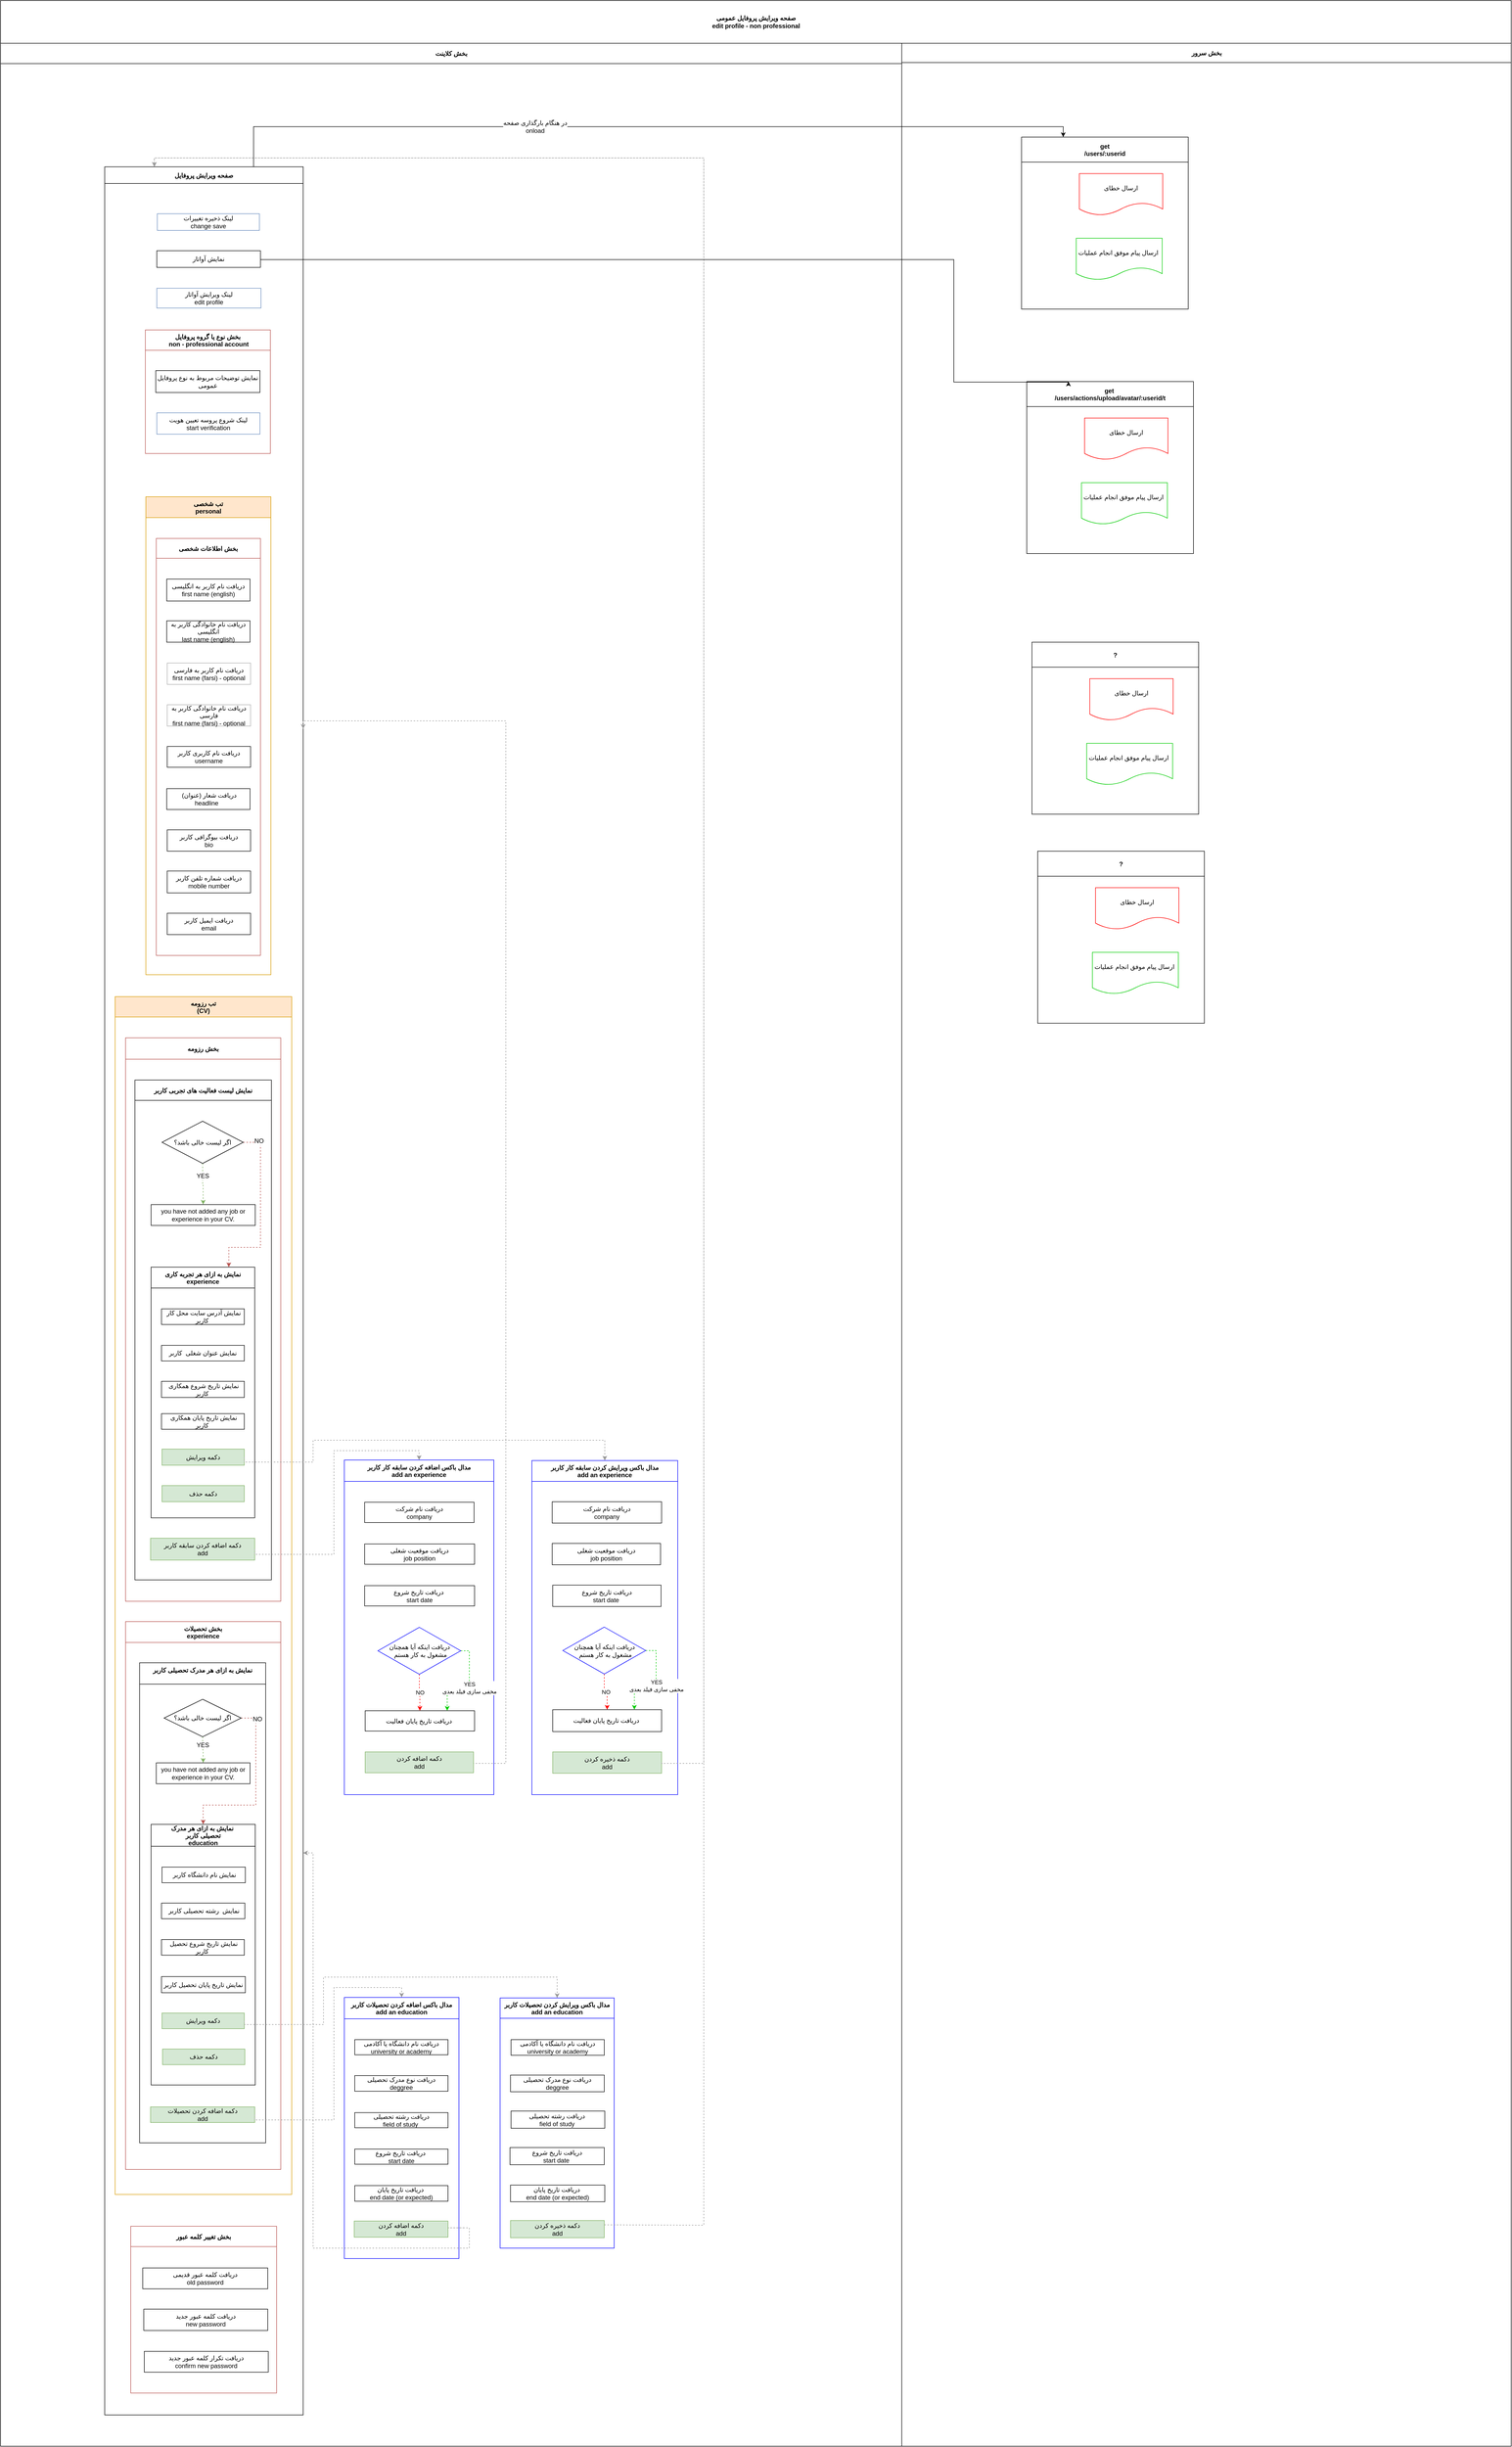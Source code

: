 <mxfile version="11.0.7" type="github"><diagram id="_Mr2OjdB6cG_d8i1DAx9" name="Page-1"><mxGraphModel dx="3615" dy="-4977" grid="1" gridSize="10" guides="1" tooltips="1" connect="1" arrows="1" fold="1" page="1" pageScale="1" pageWidth="850" pageHeight="1100" math="0" shadow="0"><root><mxCell id="0"/><mxCell id="1" parent="0"/><mxCell id="qE0s62v9L_i5L7fRF2j9-1" value="&lt;span style=&quot;background-color: rgb(255 , 255 , 255)&quot;&gt;صفحه ویرایش پروفایل عمومی&lt;/span&gt;&lt;br&gt;&lt;span style=&quot;background-color: rgb(255 , 255 , 255)&quot;&gt;edit profile - non professional&lt;/span&gt;" style="swimlane;html=1;childLayout=stackLayout;resizeParent=1;resizeParentMax=0;startSize=82;" vertex="1" parent="1"><mxGeometry x="-680" y="6968" width="2900" height="4692" as="geometry"/></mxCell><mxCell id="qE0s62v9L_i5L7fRF2j9-2" value="&lt;span style=&quot;background-color: rgb(255 , 255 , 255)&quot;&gt;بخش کلاینت&lt;/span&gt;" style="swimlane;html=1;startSize=39;" vertex="1" parent="qE0s62v9L_i5L7fRF2j9-1"><mxGeometry y="82" width="1730" height="4610" as="geometry"/></mxCell><mxCell id="m3qzf0mcLcKKCOlgRUQQ-3" value="صفحه ویرایش پروفایل" style="swimlane;startSize=32;" parent="qE0s62v9L_i5L7fRF2j9-2" vertex="1"><mxGeometry x="200" y="237" width="381" height="4313" as="geometry"/></mxCell><mxCell id="m3qzf0mcLcKKCOlgRUQQ-4" value="&lt;p&gt;&lt;/p&gt;&lt;p&gt;&lt;/p&gt;&lt;p&gt;&lt;/p&gt;&lt;p&gt;&lt;/p&gt;&lt;p&gt;&lt;/p&gt;&lt;p&gt;نمایش آواتار&lt;/p&gt;" style="rounded=0;whiteSpace=wrap;html=1;" parent="m3qzf0mcLcKKCOlgRUQQ-3" vertex="1"><mxGeometry x="100" y="161" width="199" height="32" as="geometry"/></mxCell><mxCell id="m3qzf0mcLcKKCOlgRUQQ-5" value="تب شخصی&#10;personal" style="swimlane;startSize=40;fillColor=#ffe6cc;strokeColor=#d79b00;" parent="m3qzf0mcLcKKCOlgRUQQ-3" vertex="1"><mxGeometry x="79" y="633" width="240" height="917" as="geometry"/></mxCell><mxCell id="m3qzf0mcLcKKCOlgRUQQ-6" value="بخش اطلاعات شخصی" style="swimlane;fillColor=#FFFFFF;strokeColor=#b85450;startSize=38;" parent="m3qzf0mcLcKKCOlgRUQQ-5" vertex="1"><mxGeometry x="20" y="80" width="200" height="800" as="geometry"/></mxCell><mxCell id="m3qzf0mcLcKKCOlgRUQQ-7" value="&lt;p&gt;&lt;/p&gt;&lt;p&gt;&lt;/p&gt;&lt;p&gt;&lt;/p&gt;&lt;p&gt;&lt;/p&gt;&lt;p&gt;&lt;/p&gt;&lt;p&gt;دریافت نام کاربر به انگلیسی&lt;br&gt;first name (english)&lt;br&gt;&lt;/p&gt;" style="rounded=0;whiteSpace=wrap;html=1;" parent="m3qzf0mcLcKKCOlgRUQQ-6" vertex="1"><mxGeometry x="20" y="78" width="160" height="42" as="geometry"/></mxCell><mxCell id="m3qzf0mcLcKKCOlgRUQQ-8" value="&lt;p&gt;&lt;/p&gt;&lt;p&gt;&lt;/p&gt;&lt;p&gt;&lt;/p&gt;&lt;p&gt;&lt;/p&gt;&lt;p&gt;&lt;/p&gt;&lt;p&gt;&lt;/p&gt;&lt;p&gt;دریافت نام خانوادگی کاربر به انگلیسی&lt;br&gt;last name (english)&lt;br&gt;&lt;/p&gt;" style="rounded=0;whiteSpace=wrap;html=1;" parent="m3qzf0mcLcKKCOlgRUQQ-6" vertex="1"><mxGeometry x="20" y="158" width="160" height="41" as="geometry"/></mxCell><mxCell id="m3qzf0mcLcKKCOlgRUQQ-9" value="&lt;p&gt;&lt;/p&gt;&lt;p&gt;&lt;/p&gt;&lt;p&gt;&lt;/p&gt;&lt;p&gt;&lt;/p&gt;&lt;p&gt;&lt;/p&gt;&lt;p&gt;&lt;/p&gt;&lt;p&gt;&lt;font color=&quot;#000000&quot;&gt;دریافت نام کاربر به فارسی&lt;br&gt;first name (farsi) - optional&lt;/font&gt;&lt;br&gt;&lt;/p&gt;" style="rounded=0;whiteSpace=wrap;html=1;fillColor=#FFFFFF;strokeColor=#ADADAD;fontColor=#ffffff;" parent="m3qzf0mcLcKKCOlgRUQQ-6" vertex="1"><mxGeometry x="21" y="239" width="160" height="41" as="geometry"/></mxCell><mxCell id="m3qzf0mcLcKKCOlgRUQQ-10" value="&lt;font color=&quot;#000000&quot;&gt;&lt;span&gt;دریافت نام خانوادگی کاربر به فارسی&lt;/span&gt;&lt;br&gt;&lt;span&gt;first name (farsi) - optional&lt;/span&gt;&lt;/font&gt;&lt;br&gt;" style="rounded=0;whiteSpace=wrap;html=1;fillColor=#FFFFFF;strokeColor=#ADADAD;fontColor=#ffffff;" parent="m3qzf0mcLcKKCOlgRUQQ-6" vertex="1"><mxGeometry x="21" y="319" width="160" height="41" as="geometry"/></mxCell><mxCell id="m3qzf0mcLcKKCOlgRUQQ-11" value="&lt;p&gt;&lt;/p&gt;&lt;p&gt;&lt;/p&gt;&lt;p&gt;&lt;/p&gt;&lt;p&gt;&lt;/p&gt;&lt;p&gt;&lt;/p&gt;&lt;p&gt;دریافت نام کاربری کاربر&lt;br&gt;username&lt;br&gt;&lt;/p&gt;" style="rounded=0;whiteSpace=wrap;html=1;" parent="m3qzf0mcLcKKCOlgRUQQ-6" vertex="1"><mxGeometry x="21" y="399" width="160" height="40" as="geometry"/></mxCell><mxCell id="m3qzf0mcLcKKCOlgRUQQ-12" value="&lt;p&gt;&lt;/p&gt;&lt;p&gt;&lt;/p&gt;&lt;p&gt;&lt;/p&gt;&lt;p&gt;&lt;/p&gt;&lt;p&gt;&lt;/p&gt;&lt;p&gt;&amp;nbsp;(دریافت شعار (عنوان&lt;br&gt;headline&amp;nbsp;&amp;nbsp;&lt;/p&gt;" style="rounded=0;whiteSpace=wrap;html=1;" parent="m3qzf0mcLcKKCOlgRUQQ-6" vertex="1"><mxGeometry x="20" y="480" width="160" height="40" as="geometry"/></mxCell><mxCell id="m3qzf0mcLcKKCOlgRUQQ-13" value="&lt;p&gt;&lt;/p&gt;&lt;p&gt;&lt;/p&gt;&lt;p&gt;&lt;/p&gt;&lt;p&gt;&lt;/p&gt;&lt;p&gt;&lt;/p&gt;&lt;p&gt;&lt;/p&gt;&lt;p&gt;دریافت بیوگرافی کاربر&lt;br&gt;bio&lt;/p&gt;" style="rounded=0;whiteSpace=wrap;html=1;" parent="m3qzf0mcLcKKCOlgRUQQ-6" vertex="1"><mxGeometry x="21" y="559" width="160" height="41" as="geometry"/></mxCell><mxCell id="m3qzf0mcLcKKCOlgRUQQ-14" value="&lt;p&gt;&lt;/p&gt;&lt;p&gt;&lt;/p&gt;&lt;p&gt;&lt;/p&gt;&lt;p&gt;&lt;/p&gt;&lt;p&gt;&lt;/p&gt;&lt;p&gt;&lt;/p&gt;&lt;p&gt;دریافت شماره تلفن کاربر&lt;br&gt;mobile number&lt;br&gt;&lt;/p&gt;" style="rounded=0;whiteSpace=wrap;html=1;" parent="m3qzf0mcLcKKCOlgRUQQ-6" vertex="1"><mxGeometry x="21" y="638" width="160" height="42" as="geometry"/></mxCell><mxCell id="m3qzf0mcLcKKCOlgRUQQ-15" value="&lt;p&gt;&lt;/p&gt;&lt;p&gt;&lt;/p&gt;&lt;p&gt;&lt;/p&gt;&lt;p&gt;&lt;/p&gt;&lt;p&gt;&lt;/p&gt;&lt;p&gt;&lt;/p&gt;&lt;p&gt;دریافت ایمیل کاربر&lt;br&gt;email&lt;/p&gt;" style="rounded=0;whiteSpace=wrap;html=1;" parent="m3qzf0mcLcKKCOlgRUQQ-6" vertex="1"><mxGeometry x="21" y="719" width="160" height="41" as="geometry"/></mxCell><mxCell id="m3qzf0mcLcKKCOlgRUQQ-16" value="تب رزومه&#10;(CV)" style="swimlane;startSize=39;fillColor=#ffe6cc;strokeColor=#d79b00;" parent="m3qzf0mcLcKKCOlgRUQQ-3" vertex="1"><mxGeometry x="20" y="1592" width="339" height="2298" as="geometry"/></mxCell><mxCell id="m3qzf0mcLcKKCOlgRUQQ-17" value="بخش رزومه" style="swimlane;fillColor=#FFFFFF;strokeColor=#b85450;startSize=41;" parent="m3qzf0mcLcKKCOlgRUQQ-16" vertex="1"><mxGeometry x="20" y="79" width="298" height="1081" as="geometry"/></mxCell><mxCell id="m3qzf0mcLcKKCOlgRUQQ-18" value="نمایش لیست فعالیت های تجربی کاربر" style="swimlane;startSize=39;" parent="m3qzf0mcLcKKCOlgRUQQ-17" vertex="1"><mxGeometry x="18" y="81" width="262" height="959" as="geometry"/></mxCell><mxCell id="m3qzf0mcLcKKCOlgRUQQ-19" style="edgeStyle=orthogonalEdgeStyle;rounded=0;orthogonalLoop=1;jettySize=auto;html=1;exitX=0.5;exitY=1;exitDx=0;exitDy=0;entryX=0.5;entryY=0;entryDx=0;entryDy=0;dashed=1;strokeColor=#82b366;fillColor=#d5e8d4;" parent="m3qzf0mcLcKKCOlgRUQQ-18" source="m3qzf0mcLcKKCOlgRUQQ-23" target="m3qzf0mcLcKKCOlgRUQQ-24" edge="1"><mxGeometry relative="1" as="geometry"/></mxCell><mxCell id="m3qzf0mcLcKKCOlgRUQQ-20" value="YES" style="text;html=1;resizable=0;points=[];align=center;verticalAlign=middle;labelBackgroundColor=#ffffff;" parent="m3qzf0mcLcKKCOlgRUQQ-19" vertex="1" connectable="0"><mxGeometry x="-0.4" relative="1" as="geometry"><mxPoint as="offset"/></mxGeometry></mxCell><mxCell id="m3qzf0mcLcKKCOlgRUQQ-21" style="edgeStyle=orthogonalEdgeStyle;rounded=0;orthogonalLoop=1;jettySize=auto;html=1;exitX=1;exitY=0.5;exitDx=0;exitDy=0;entryX=0.75;entryY=0;entryDx=0;entryDy=0;dashed=1;strokeColor=#b85450;fillColor=#f8cecc;" parent="m3qzf0mcLcKKCOlgRUQQ-18" source="m3qzf0mcLcKKCOlgRUQQ-23" target="m3qzf0mcLcKKCOlgRUQQ-25" edge="1"><mxGeometry relative="1" as="geometry"><Array as="points"><mxPoint x="241" y="120"/><mxPoint x="241" y="321"/><mxPoint x="181" y="321"/></Array></mxGeometry></mxCell><mxCell id="m3qzf0mcLcKKCOlgRUQQ-22" value="NO" style="text;html=1;resizable=0;points=[];align=center;verticalAlign=middle;labelBackgroundColor=#ffffff;" parent="m3qzf0mcLcKKCOlgRUQQ-21" vertex="1" connectable="0"><mxGeometry x="-0.822" y="3" relative="1" as="geometry"><mxPoint as="offset"/></mxGeometry></mxCell><mxCell id="m3qzf0mcLcKKCOlgRUQQ-23" value="اگر لیست خالی باشد؟" style="rhombus;whiteSpace=wrap;html=1;" parent="m3qzf0mcLcKKCOlgRUQQ-18" vertex="1"><mxGeometry x="52" y="79" width="156" height="81" as="geometry"/></mxCell><mxCell id="m3qzf0mcLcKKCOlgRUQQ-24" value="&lt;p&gt;&lt;/p&gt;&lt;p&gt;&lt;/p&gt;&lt;p&gt;&lt;/p&gt;&lt;p&gt;&lt;/p&gt;&lt;p&gt;&lt;/p&gt;&lt;p&gt;&lt;/p&gt;&lt;p&gt;you have not added any job or experience in your CV.&lt;/p&gt;" style="rounded=0;whiteSpace=wrap;html=1;" parent="m3qzf0mcLcKKCOlgRUQQ-18" vertex="1"><mxGeometry x="31" y="239" width="200" height="40" as="geometry"/></mxCell><mxCell id="m3qzf0mcLcKKCOlgRUQQ-25" value="&#10;نمایش به ازای هر تجربه کاری&#10;experience&#10;" style="swimlane;startSize=40;" parent="m3qzf0mcLcKKCOlgRUQQ-18" vertex="1"><mxGeometry x="31" y="359" width="199" height="481" as="geometry"/></mxCell><mxCell id="m3qzf0mcLcKKCOlgRUQQ-26" value="&lt;p&gt;&lt;/p&gt;&lt;p&gt;&lt;/p&gt;&lt;p&gt;&lt;/p&gt;&lt;p&gt;&lt;/p&gt;&lt;p&gt;&lt;/p&gt;&lt;p&gt;&lt;/p&gt;&lt;p&gt;&amp;nbsp;نمایش آدرس سایت محل کار کاربر&amp;nbsp;&lt;br&gt;&lt;/p&gt;" style="rounded=0;whiteSpace=wrap;html=1;" parent="m3qzf0mcLcKKCOlgRUQQ-25" vertex="1"><mxGeometry x="20" y="80" width="159" height="30" as="geometry"/></mxCell><mxCell id="m3qzf0mcLcKKCOlgRUQQ-27" value="&lt;p&gt;&lt;/p&gt;&lt;p&gt;&lt;/p&gt;&lt;p&gt;&lt;/p&gt;&lt;p&gt;&lt;/p&gt;&lt;p&gt;&lt;/p&gt;&lt;p&gt;&lt;/p&gt;&lt;p&gt;&amp;nbsp;نمایش عنوان شغلی&amp;nbsp; کاربر&amp;nbsp;&lt;br&gt;&lt;/p&gt;" style="rounded=0;whiteSpace=wrap;html=1;" parent="m3qzf0mcLcKKCOlgRUQQ-25" vertex="1"><mxGeometry x="20" y="150" width="159" height="30" as="geometry"/></mxCell><mxCell id="m3qzf0mcLcKKCOlgRUQQ-28" value="&lt;p&gt;&lt;/p&gt;&lt;p&gt;&lt;/p&gt;&lt;p&gt;&lt;/p&gt;&lt;p&gt;&lt;/p&gt;&lt;p&gt;&lt;/p&gt;&lt;p&gt;&lt;/p&gt;&lt;p&gt;&amp;nbsp;نمایش تاریخ شروع همکاری کاربر&amp;nbsp;&lt;br&gt;&lt;/p&gt;" style="rounded=0;whiteSpace=wrap;html=1;" parent="m3qzf0mcLcKKCOlgRUQQ-25" vertex="1"><mxGeometry x="20" y="219" width="159" height="31" as="geometry"/></mxCell><mxCell id="m3qzf0mcLcKKCOlgRUQQ-29" value="&lt;p&gt;&lt;/p&gt;&lt;p&gt;&lt;/p&gt;&lt;p&gt;&lt;/p&gt;&lt;p&gt;&lt;/p&gt;&lt;p&gt;&lt;/p&gt;&lt;p&gt;&lt;/p&gt;&lt;p&gt;&amp;nbsp;نمایش تاریخ پایان همکاری کاربر&amp;nbsp;&lt;br&gt;&lt;/p&gt;" style="rounded=0;whiteSpace=wrap;html=1;" parent="m3qzf0mcLcKKCOlgRUQQ-25" vertex="1"><mxGeometry x="20" y="281" width="159" height="30" as="geometry"/></mxCell><mxCell id="m3qzf0mcLcKKCOlgRUQQ-30" value="&lt;p&gt;&lt;/p&gt;&lt;p&gt;&lt;/p&gt;&lt;p&gt;&lt;/p&gt;&lt;p&gt;&lt;/p&gt;&lt;p&gt;&lt;/p&gt;&lt;p&gt;&lt;/p&gt;&lt;p&gt;دکمه ویرایش&lt;/p&gt;" style="rounded=0;whiteSpace=wrap;html=1;fillColor=#d5e8d4;strokeColor=#82b366;" parent="m3qzf0mcLcKKCOlgRUQQ-25" vertex="1"><mxGeometry x="21" y="349" width="158" height="31" as="geometry"/></mxCell><mxCell id="m3qzf0mcLcKKCOlgRUQQ-31" value="&lt;p&gt;&lt;/p&gt;&lt;p&gt;&lt;/p&gt;&lt;p&gt;&lt;/p&gt;&lt;p&gt;&lt;/p&gt;&lt;p&gt;&lt;/p&gt;&lt;p&gt;&lt;/p&gt;&lt;p&gt;دکمه حذف&lt;/p&gt;" style="rounded=0;whiteSpace=wrap;html=1;fillColor=#d5e8d4;strokeColor=#82b366;" parent="m3qzf0mcLcKKCOlgRUQQ-25" vertex="1"><mxGeometry x="21" y="419" width="158" height="31" as="geometry"/></mxCell><mxCell id="m3qzf0mcLcKKCOlgRUQQ-32" value="&lt;p&gt;&lt;/p&gt;&lt;p&gt;&lt;/p&gt;&lt;p&gt;&lt;/p&gt;&lt;p&gt;&lt;/p&gt;&lt;p&gt;&lt;/p&gt;&lt;p&gt;&lt;/p&gt;&lt;p&gt;دکمه اضافه کردن سابقه کاربر&lt;br&gt;add&lt;br&gt;&lt;/p&gt;" style="rounded=0;whiteSpace=wrap;html=1;fillColor=#d5e8d4;strokeColor=#82b366;" parent="m3qzf0mcLcKKCOlgRUQQ-18" vertex="1"><mxGeometry x="30" y="879" width="200" height="42" as="geometry"/></mxCell><mxCell id="m3qzf0mcLcKKCOlgRUQQ-33" value="بخش تحصیلات&#10;experience" style="swimlane;fillColor=#FFFFFF;strokeColor=#b85450;startSize=40;" parent="m3qzf0mcLcKKCOlgRUQQ-16" vertex="1"><mxGeometry x="20" y="1199" width="298" height="1051" as="geometry"/></mxCell><mxCell id="m3qzf0mcLcKKCOlgRUQQ-34" value="نمایش به ازای هر مدرک تحصیلی کاربر&#10;" style="swimlane;startSize=41;" parent="m3qzf0mcLcKKCOlgRUQQ-33" vertex="1"><mxGeometry x="27" y="79" width="242" height="921" as="geometry"/></mxCell><mxCell id="m3qzf0mcLcKKCOlgRUQQ-35" style="edgeStyle=orthogonalEdgeStyle;rounded=0;orthogonalLoop=1;jettySize=auto;html=1;exitX=0.5;exitY=1;exitDx=0;exitDy=0;entryX=0.5;entryY=0;entryDx=0;entryDy=0;dashed=1;strokeColor=#82b366;fillColor=#d5e8d4;" parent="m3qzf0mcLcKKCOlgRUQQ-34" source="m3qzf0mcLcKKCOlgRUQQ-39" target="m3qzf0mcLcKKCOlgRUQQ-40" edge="1"><mxGeometry relative="1" as="geometry"/></mxCell><mxCell id="m3qzf0mcLcKKCOlgRUQQ-36" value="YES" style="text;html=1;resizable=0;points=[];align=center;verticalAlign=middle;labelBackgroundColor=#ffffff;" parent="m3qzf0mcLcKKCOlgRUQQ-35" vertex="1" connectable="0"><mxGeometry x="-0.4" relative="1" as="geometry"><mxPoint as="offset"/></mxGeometry></mxCell><mxCell id="m3qzf0mcLcKKCOlgRUQQ-37" style="edgeStyle=orthogonalEdgeStyle;rounded=0;orthogonalLoop=1;jettySize=auto;html=1;exitX=1;exitY=0.5;exitDx=0;exitDy=0;dashed=1;strokeColor=#b85450;fillColor=#f8cecc;entryX=0.5;entryY=0;entryDx=0;entryDy=0;" parent="m3qzf0mcLcKKCOlgRUQQ-34" source="m3qzf0mcLcKKCOlgRUQQ-39" target="m3qzf0mcLcKKCOlgRUQQ-41" edge="1"><mxGeometry relative="1" as="geometry"><Array as="points"><mxPoint x="223" y="106"/><mxPoint x="223" y="273"/><mxPoint x="122" y="273"/></Array><mxPoint x="519.5" y="211" as="targetPoint"/></mxGeometry></mxCell><mxCell id="m3qzf0mcLcKKCOlgRUQQ-38" value="NO" style="text;html=1;resizable=0;points=[];align=center;verticalAlign=middle;labelBackgroundColor=#ffffff;" parent="m3qzf0mcLcKKCOlgRUQQ-37" vertex="1" connectable="0"><mxGeometry x="-0.822" y="3" relative="1" as="geometry"><mxPoint as="offset"/></mxGeometry></mxCell><mxCell id="m3qzf0mcLcKKCOlgRUQQ-39" value="اگر لیست خالی باشد؟" style="rhombus;whiteSpace=wrap;html=1;" parent="m3qzf0mcLcKKCOlgRUQQ-34" vertex="1"><mxGeometry x="47" y="70" width="148" height="72" as="geometry"/></mxCell><mxCell id="m3qzf0mcLcKKCOlgRUQQ-40" value="&lt;p&gt;&lt;/p&gt;&lt;p&gt;&lt;/p&gt;&lt;p&gt;&lt;/p&gt;&lt;p&gt;&lt;/p&gt;&lt;p&gt;&lt;/p&gt;&lt;p&gt;&lt;/p&gt;&lt;p&gt;you have not added any job or experience in your CV.&lt;/p&gt;" style="rounded=0;whiteSpace=wrap;html=1;" parent="m3qzf0mcLcKKCOlgRUQQ-34" vertex="1"><mxGeometry x="32" y="192" width="180" height="40" as="geometry"/></mxCell><mxCell id="m3qzf0mcLcKKCOlgRUQQ-41" value="&#10;نمایش به ازای هر مدرک &#10;تحصیلی کاربر&#10;education&#10;" style="swimlane;startSize=42;" parent="m3qzf0mcLcKKCOlgRUQQ-34" vertex="1"><mxGeometry x="22" y="310" width="200" height="500" as="geometry"/></mxCell><mxCell id="m3qzf0mcLcKKCOlgRUQQ-42" value="&lt;p&gt;&lt;/p&gt;&lt;p&gt;&lt;/p&gt;&lt;p&gt;&lt;/p&gt;&lt;p&gt;&lt;/p&gt;&lt;p&gt;&lt;/p&gt;&lt;p&gt;&lt;/p&gt;&lt;p&gt;&amp;nbsp;نمایش تاریخ شروع تحصیل کاربر&amp;nbsp;&lt;br&gt;&lt;/p&gt;" style="rounded=0;whiteSpace=wrap;html=1;" parent="m3qzf0mcLcKKCOlgRUQQ-41" vertex="1"><mxGeometry x="20" y="221" width="159" height="30" as="geometry"/></mxCell><mxCell id="m3qzf0mcLcKKCOlgRUQQ-43" value="&lt;p&gt;&lt;/p&gt;&lt;p&gt;&lt;/p&gt;&lt;p&gt;&lt;/p&gt;&lt;p&gt;&lt;/p&gt;&lt;p&gt;&lt;/p&gt;&lt;p&gt;&lt;/p&gt;&lt;p&gt;&amp;nbsp;نمایش تاریخ پایان تحصیل کاربر&amp;nbsp;&lt;br&gt;&lt;/p&gt;" style="rounded=0;whiteSpace=wrap;html=1;" parent="m3qzf0mcLcKKCOlgRUQQ-41" vertex="1"><mxGeometry x="20" y="292" width="161" height="31" as="geometry"/></mxCell><mxCell id="m3qzf0mcLcKKCOlgRUQQ-44" value="&lt;p&gt;&lt;/p&gt;&lt;p&gt;&lt;/p&gt;&lt;p&gt;&lt;/p&gt;&lt;p&gt;&lt;/p&gt;&lt;p&gt;&lt;/p&gt;&lt;p&gt;&lt;/p&gt;&lt;p&gt;&amp;nbsp;نمایش نام دانشگاه کاربر&lt;br&gt;&lt;/p&gt;" style="rounded=0;whiteSpace=wrap;html=1;" parent="m3qzf0mcLcKKCOlgRUQQ-41" vertex="1"><mxGeometry x="21" y="82" width="160" height="30" as="geometry"/></mxCell><mxCell id="m3qzf0mcLcKKCOlgRUQQ-45" value="&lt;p&gt;&lt;/p&gt;&lt;p&gt;&lt;/p&gt;&lt;p&gt;&lt;/p&gt;&lt;p&gt;&lt;/p&gt;&lt;p&gt;&lt;/p&gt;&lt;p&gt;&lt;/p&gt;&lt;p&gt;&amp;nbsp;نمایش&amp;nbsp; رشته تحصیلی کاربر&lt;br&gt;&lt;/p&gt;" style="rounded=0;whiteSpace=wrap;html=1;" parent="m3qzf0mcLcKKCOlgRUQQ-41" vertex="1"><mxGeometry x="20" y="151" width="160" height="30" as="geometry"/></mxCell><mxCell id="m3qzf0mcLcKKCOlgRUQQ-46" value="&lt;p&gt;&lt;/p&gt;&lt;p&gt;&lt;/p&gt;&lt;p&gt;&lt;/p&gt;&lt;p&gt;&lt;/p&gt;&lt;p&gt;&lt;/p&gt;&lt;p&gt;&lt;/p&gt;&lt;p&gt;دکمه ویرایش&lt;/p&gt;" style="rounded=0;whiteSpace=wrap;html=1;fillColor=#d5e8d4;strokeColor=#82b366;" parent="m3qzf0mcLcKKCOlgRUQQ-41" vertex="1"><mxGeometry x="21" y="362" width="158" height="30" as="geometry"/></mxCell><mxCell id="m3qzf0mcLcKKCOlgRUQQ-47" value="&lt;p&gt;&lt;/p&gt;&lt;p&gt;&lt;/p&gt;&lt;p&gt;&lt;/p&gt;&lt;p&gt;&lt;/p&gt;&lt;p&gt;&lt;/p&gt;&lt;p&gt;&lt;/p&gt;&lt;p&gt;دکمه حذف&lt;/p&gt;" style="rounded=0;whiteSpace=wrap;html=1;fillColor=#d5e8d4;strokeColor=#82b366;" parent="m3qzf0mcLcKKCOlgRUQQ-41" vertex="1"><mxGeometry x="22" y="431" width="158" height="30" as="geometry"/></mxCell><mxCell id="m3qzf0mcLcKKCOlgRUQQ-48" value="&lt;p&gt;&lt;/p&gt;&lt;p&gt;&lt;/p&gt;&lt;p&gt;&lt;/p&gt;&lt;p&gt;&lt;/p&gt;&lt;p&gt;&lt;/p&gt;&lt;p&gt;&lt;/p&gt;&lt;p&gt;دکمه اضافه کردن تحصیلات&lt;br&gt;add&lt;/p&gt;" style="rounded=0;whiteSpace=wrap;html=1;fillColor=#d5e8d4;strokeColor=#82b366;" parent="m3qzf0mcLcKKCOlgRUQQ-34" vertex="1"><mxGeometry x="21" y="852" width="200" height="30" as="geometry"/></mxCell><mxCell id="m3qzf0mcLcKKCOlgRUQQ-49" value="بخش تغییر کلمه عبور" style="swimlane;startSize=39;fillColor=#FFFFFF;strokeColor=#b85450;" parent="m3qzf0mcLcKKCOlgRUQQ-3" vertex="1"><mxGeometry x="50" y="3951" width="280" height="320" as="geometry"/></mxCell><mxCell id="m3qzf0mcLcKKCOlgRUQQ-50" value="&lt;p&gt;&lt;/p&gt;&lt;p&gt;&lt;/p&gt;&lt;p&gt;&lt;/p&gt;&lt;p&gt;&lt;/p&gt;&lt;p&gt;&lt;/p&gt;&lt;p&gt;دریافت کلمه عبور قدیمی&lt;br&gt;old password&lt;/p&gt;" style="rounded=0;whiteSpace=wrap;html=1;" parent="m3qzf0mcLcKKCOlgRUQQ-49" vertex="1"><mxGeometry x="23" y="80" width="240" height="40" as="geometry"/></mxCell><mxCell id="m3qzf0mcLcKKCOlgRUQQ-51" value="&lt;p&gt;&lt;/p&gt;&lt;p&gt;&lt;/p&gt;&lt;p&gt;&lt;/p&gt;&lt;p&gt;&lt;/p&gt;&lt;p&gt;&lt;/p&gt;&lt;p&gt;دریافت کلمه عبور&amp;nbsp;جدید&lt;br&gt;new password&lt;/p&gt;" style="rounded=0;whiteSpace=wrap;html=1;" parent="m3qzf0mcLcKKCOlgRUQQ-49" vertex="1"><mxGeometry x="25" y="159" width="238" height="41" as="geometry"/></mxCell><mxCell id="m3qzf0mcLcKKCOlgRUQQ-52" value="&lt;p&gt;&lt;/p&gt;&lt;p&gt;&lt;/p&gt;&lt;p&gt;&lt;/p&gt;&lt;p&gt;&lt;/p&gt;&lt;p&gt;&lt;/p&gt;&lt;p&gt;دریافت تکرار کلمه عبور&amp;nbsp;جدید&lt;br&gt;confirm new password&lt;/p&gt;" style="rounded=0;whiteSpace=wrap;html=1;" parent="m3qzf0mcLcKKCOlgRUQQ-49" vertex="1"><mxGeometry x="26" y="240" width="238" height="40" as="geometry"/></mxCell><mxCell id="m3qzf0mcLcKKCOlgRUQQ-53" value="&lt;p&gt;&lt;/p&gt;&lt;p&gt;&lt;/p&gt;&lt;p&gt;&lt;/p&gt;&lt;p&gt;&lt;/p&gt;&lt;p&gt;&lt;/p&gt;&lt;p&gt;لینک ویرایش آواتار&lt;br&gt;edit profile&lt;br&gt;&lt;/p&gt;" style="rounded=0;whiteSpace=wrap;html=1;fillColor=#FFFFFF;strokeColor=#6c8ebf;" parent="m3qzf0mcLcKKCOlgRUQQ-3" vertex="1"><mxGeometry x="100" y="233" width="200" height="38" as="geometry"/></mxCell><mxCell id="m3qzf0mcLcKKCOlgRUQQ-54" value="بخش نوع یا گروه پروفایل&#10; non - professional account" style="swimlane;startSize=39;fillColor=#FFFFFF;strokeColor=#b85450;" parent="m3qzf0mcLcKKCOlgRUQQ-3" vertex="1"><mxGeometry x="78" y="313" width="240" height="237" as="geometry"/></mxCell><mxCell id="m3qzf0mcLcKKCOlgRUQQ-55" value="&lt;p&gt;&lt;/p&gt;&lt;p&gt;&lt;/p&gt;&lt;p&gt;&lt;/p&gt;&lt;p&gt;&lt;/p&gt;&lt;p&gt;&lt;/p&gt;&lt;p&gt;نمایش توضیحات مربوط به نوع پروفایل عمومی&lt;/p&gt;" style="rounded=0;whiteSpace=wrap;html=1;" parent="m3qzf0mcLcKKCOlgRUQQ-54" vertex="1"><mxGeometry x="20" y="78" width="200" height="42" as="geometry"/></mxCell><mxCell id="m3qzf0mcLcKKCOlgRUQQ-56" value="&lt;p&gt;&lt;/p&gt;&lt;p&gt;&lt;/p&gt;&lt;p&gt;&lt;/p&gt;&lt;p&gt;&lt;/p&gt;&lt;p&gt;&lt;/p&gt;&lt;p&gt;لینک شروع پروسه تعیین هویت&lt;br&gt;start verification&lt;br&gt;&lt;/p&gt;" style="rounded=0;whiteSpace=wrap;html=1;fillColor=#FFFFFF;strokeColor=#6c8ebf;" parent="m3qzf0mcLcKKCOlgRUQQ-54" vertex="1"><mxGeometry x="22" y="159" width="198" height="41" as="geometry"/></mxCell><mxCell id="6V_W1G0ebRXkBfOzEBVN-1" value="&lt;p&gt;&lt;/p&gt;&lt;p&gt;&lt;/p&gt;&lt;p&gt;&lt;/p&gt;&lt;p&gt;&lt;/p&gt;&lt;p&gt;&lt;/p&gt;&lt;p&gt;لینک ذخیره تغییرات&lt;br&gt;change save&lt;br&gt;&lt;/p&gt;" style="rounded=0;whiteSpace=wrap;html=1;fillColor=#FFFFFF;strokeColor=#6c8ebf;" parent="m3qzf0mcLcKKCOlgRUQQ-3" vertex="1"><mxGeometry x="101" y="90" width="196" height="32" as="geometry"/></mxCell><mxCell id="m3qzf0mcLcKKCOlgRUQQ-76" style="edgeStyle=orthogonalEdgeStyle;rounded=0;orthogonalLoop=1;jettySize=auto;html=1;exitX=1;exitY=0.5;exitDx=0;exitDy=0;dashed=1;strokeColor=#999999;entryX=1;entryY=0.25;entryDx=0;entryDy=0;" parent="qE0s62v9L_i5L7fRF2j9-2" source="m3qzf0mcLcKKCOlgRUQQ-65" target="m3qzf0mcLcKKCOlgRUQQ-3" edge="1"><mxGeometry relative="1" as="geometry"><mxPoint x="612.5" y="1568" as="targetPoint"/><Array as="points"><mxPoint x="910" y="3300"/><mxPoint x="970" y="3300"/><mxPoint x="970" y="1300"/><mxPoint x="580" y="1300"/></Array></mxGeometry></mxCell><mxCell id="m3qzf0mcLcKKCOlgRUQQ-93" style="edgeStyle=orthogonalEdgeStyle;rounded=0;orthogonalLoop=1;jettySize=auto;html=1;entryX=0.5;entryY=0;entryDx=0;entryDy=0;dashed=1;strokeColor=#999999;exitX=1;exitY=0.5;exitDx=0;exitDy=0;" parent="qE0s62v9L_i5L7fRF2j9-2" source="m3qzf0mcLcKKCOlgRUQQ-30" target="m3qzf0mcLcKKCOlgRUQQ-77" edge="1"><mxGeometry relative="1" as="geometry"><Array as="points"><mxPoint x="600" y="2722"/><mxPoint x="600" y="2680"/><mxPoint x="1160" y="2680"/></Array><mxPoint x="542" y="2064" as="sourcePoint"/></mxGeometry></mxCell><mxCell id="m3qzf0mcLcKKCOlgRUQQ-66" style="edgeStyle=orthogonalEdgeStyle;rounded=0;orthogonalLoop=1;jettySize=auto;html=1;dashed=1;strokeColor=#999999;exitX=1;exitY=0.5;exitDx=0;exitDy=0;entryX=0.5;entryY=0;entryDx=0;entryDy=0;" parent="qE0s62v9L_i5L7fRF2j9-2" source="m3qzf0mcLcKKCOlgRUQQ-32" target="m3qzf0mcLcKKCOlgRUQQ-57" edge="1"><mxGeometry relative="1" as="geometry"><Array as="points"><mxPoint x="640" y="2899"/><mxPoint x="640" y="2700"/><mxPoint x="804" y="2700"/></Array><mxPoint x="632" y="2162" as="sourcePoint"/><mxPoint x="801.5" y="1753" as="targetPoint"/></mxGeometry></mxCell><mxCell id="m3qzf0mcLcKKCOlgRUQQ-57" value="&#10;مدال باکس اضافه کردن سابقه کار کاربر&#10;add an experience&#10;" style="swimlane;strokeColor=#0000FF;startSize=41;" parent="qE0s62v9L_i5L7fRF2j9-2" vertex="1"><mxGeometry x="660" y="2718" width="287" height="642" as="geometry"/></mxCell><mxCell id="m3qzf0mcLcKKCOlgRUQQ-58" value="&lt;p&gt;&lt;/p&gt;&lt;p&gt;&lt;/p&gt;&lt;p&gt;&lt;/p&gt;&lt;p&gt;&lt;/p&gt;&lt;p&gt;&lt;/p&gt;&lt;p&gt;دریافت نام شرکت&lt;br&gt;company&lt;br&gt;&lt;/p&gt;" style="rounded=0;whiteSpace=wrap;html=1;" parent="m3qzf0mcLcKKCOlgRUQQ-57" vertex="1"><mxGeometry x="39" y="81" width="210" height="39" as="geometry"/></mxCell><mxCell id="m3qzf0mcLcKKCOlgRUQQ-59" value="&lt;p&gt;&lt;/p&gt;&lt;p&gt;&lt;/p&gt;&lt;p&gt;&lt;/p&gt;&lt;p&gt;&lt;/p&gt;&lt;p&gt;&lt;/p&gt;&lt;p&gt;دریافت موقعیت شغلی&lt;br&gt;job position&lt;br&gt;&lt;/p&gt;" style="rounded=0;whiteSpace=wrap;html=1;" parent="m3qzf0mcLcKKCOlgRUQQ-57" vertex="1"><mxGeometry x="39" y="161" width="211" height="39" as="geometry"/></mxCell><mxCell id="m3qzf0mcLcKKCOlgRUQQ-60" value="&lt;p&gt;&lt;/p&gt;&lt;p&gt;&lt;/p&gt;&lt;p&gt;&lt;/p&gt;&lt;p&gt;&lt;/p&gt;&lt;p&gt;&lt;/p&gt;&lt;p&gt;دریافت تاریخ شروع&amp;nbsp;&lt;br&gt;start date&lt;/p&gt;" style="rounded=0;whiteSpace=wrap;html=1;" parent="m3qzf0mcLcKKCOlgRUQQ-57" vertex="1"><mxGeometry x="39" y="241" width="211" height="39" as="geometry"/></mxCell><mxCell id="m3qzf0mcLcKKCOlgRUQQ-61" value="&lt;p&gt;&lt;/p&gt;&lt;p&gt;&lt;/p&gt;&lt;p&gt;&lt;/p&gt;&lt;p&gt;&lt;/p&gt;&lt;p&gt;&lt;/p&gt;&lt;p&gt;دریافت تاریخ پایان فعالیت&amp;nbsp;&lt;/p&gt;" style="rounded=0;whiteSpace=wrap;html=1;" parent="m3qzf0mcLcKKCOlgRUQQ-57" vertex="1"><mxGeometry x="40" y="481" width="210" height="39" as="geometry"/></mxCell><mxCell id="m3qzf0mcLcKKCOlgRUQQ-62" value="NO" style="edgeStyle=orthogonalEdgeStyle;rounded=0;orthogonalLoop=1;jettySize=auto;html=1;exitX=0.5;exitY=1;exitDx=0;exitDy=0;entryX=0.5;entryY=0;entryDx=0;entryDy=0;dashed=1;strokeColor=#FF0000;" parent="m3qzf0mcLcKKCOlgRUQQ-57" source="m3qzf0mcLcKKCOlgRUQQ-64" target="m3qzf0mcLcKKCOlgRUQQ-61" edge="1"><mxGeometry relative="1" as="geometry"/></mxCell><mxCell id="m3qzf0mcLcKKCOlgRUQQ-63" value="YES&lt;br&gt;مخفی سازی فیلد بعدی&lt;br&gt;" style="edgeStyle=orthogonalEdgeStyle;rounded=0;orthogonalLoop=1;jettySize=auto;html=1;exitX=1;exitY=0.5;exitDx=0;exitDy=0;entryX=0.75;entryY=0;entryDx=0;entryDy=0;dashed=1;strokeColor=#00CC00;" parent="m3qzf0mcLcKKCOlgRUQQ-57" source="m3qzf0mcLcKKCOlgRUQQ-64" target="m3qzf0mcLcKKCOlgRUQQ-61" edge="1"><mxGeometry relative="1" as="geometry"><Array as="points"><mxPoint x="240" y="366"/><mxPoint x="240" y="446"/><mxPoint x="197" y="446"/></Array></mxGeometry></mxCell><mxCell id="m3qzf0mcLcKKCOlgRUQQ-64" value="&lt;span&gt;دریافت اینکه آیا همچنان&lt;br&gt;&amp;nbsp;مشغول به کار هستم&lt;/span&gt;" style="rhombus;whiteSpace=wrap;html=1;strokeColor=#0000FF;fillColor=#FFFFFF;" parent="m3qzf0mcLcKKCOlgRUQQ-57" vertex="1"><mxGeometry x="64.5" y="321" width="159" height="90" as="geometry"/></mxCell><mxCell id="m3qzf0mcLcKKCOlgRUQQ-65" value="&lt;p&gt;&lt;/p&gt;&lt;p&gt;&lt;/p&gt;&lt;p&gt;&lt;/p&gt;&lt;p&gt;&lt;/p&gt;&lt;p&gt;&lt;/p&gt;&lt;p&gt;دکمه اضافه کردن&lt;br&gt;add&lt;/p&gt;" style="rounded=0;whiteSpace=wrap;html=1;fillColor=#d5e8d4;strokeColor=#82b366;" parent="m3qzf0mcLcKKCOlgRUQQ-57" vertex="1"><mxGeometry x="40" y="560" width="208" height="40" as="geometry"/></mxCell><mxCell id="m3qzf0mcLcKKCOlgRUQQ-77" value="&#10;مدال باکس ویرایش کردن سابقه کار کاربر&#10;add an experience&#10;" style="swimlane;strokeColor=#0000FF;startSize=40;" parent="qE0s62v9L_i5L7fRF2j9-2" vertex="1"><mxGeometry x="1020" y="2719" width="280" height="641" as="geometry"/></mxCell><mxCell id="m3qzf0mcLcKKCOlgRUQQ-78" value="&lt;p&gt;&lt;/p&gt;&lt;p&gt;&lt;/p&gt;&lt;p&gt;&lt;/p&gt;&lt;p&gt;&lt;/p&gt;&lt;p&gt;&lt;/p&gt;&lt;p&gt;دریافت نام شرکت&lt;br&gt;company&lt;br&gt;&lt;/p&gt;" style="rounded=0;whiteSpace=wrap;html=1;" parent="m3qzf0mcLcKKCOlgRUQQ-77" vertex="1"><mxGeometry x="39" y="79" width="210" height="41" as="geometry"/></mxCell><mxCell id="m3qzf0mcLcKKCOlgRUQQ-79" value="&lt;p&gt;&lt;/p&gt;&lt;p&gt;&lt;/p&gt;&lt;p&gt;&lt;/p&gt;&lt;p&gt;&lt;/p&gt;&lt;p&gt;&lt;/p&gt;&lt;p&gt;دریافت موقعیت شغلی&lt;br&gt;job position&lt;br&gt;&lt;/p&gt;" style="rounded=0;whiteSpace=wrap;html=1;" parent="m3qzf0mcLcKKCOlgRUQQ-77" vertex="1"><mxGeometry x="39" y="159" width="208" height="41" as="geometry"/></mxCell><mxCell id="m3qzf0mcLcKKCOlgRUQQ-80" value="&lt;p&gt;&lt;/p&gt;&lt;p&gt;&lt;/p&gt;&lt;p&gt;&lt;/p&gt;&lt;p&gt;&lt;/p&gt;&lt;p&gt;&lt;/p&gt;&lt;p&gt;دریافت تاریخ شروع&lt;br&gt;start date&amp;nbsp;&lt;/p&gt;" style="rounded=0;whiteSpace=wrap;html=1;" parent="m3qzf0mcLcKKCOlgRUQQ-77" vertex="1"><mxGeometry x="40" y="239" width="208" height="41" as="geometry"/></mxCell><mxCell id="m3qzf0mcLcKKCOlgRUQQ-81" value="&lt;p&gt;&lt;/p&gt;&lt;p&gt;&lt;/p&gt;&lt;p&gt;&lt;/p&gt;&lt;p&gt;&lt;/p&gt;&lt;p&gt;&lt;/p&gt;&lt;p&gt;دریافت تاریخ پایان فعالیت&amp;nbsp;&lt;/p&gt;" style="rounded=0;whiteSpace=wrap;html=1;" parent="m3qzf0mcLcKKCOlgRUQQ-77" vertex="1"><mxGeometry x="40" y="478" width="209" height="42" as="geometry"/></mxCell><mxCell id="m3qzf0mcLcKKCOlgRUQQ-82" value="NO" style="edgeStyle=orthogonalEdgeStyle;rounded=0;orthogonalLoop=1;jettySize=auto;html=1;exitX=0.5;exitY=1;exitDx=0;exitDy=0;entryX=0.5;entryY=0;entryDx=0;entryDy=0;dashed=1;strokeColor=#FF0000;" parent="m3qzf0mcLcKKCOlgRUQQ-77" source="m3qzf0mcLcKKCOlgRUQQ-84" target="m3qzf0mcLcKKCOlgRUQQ-81" edge="1"><mxGeometry relative="1" as="geometry"/></mxCell><mxCell id="m3qzf0mcLcKKCOlgRUQQ-83" value="YES&lt;br&gt;مخفی سازی فیلد بعدی&lt;br&gt;" style="edgeStyle=orthogonalEdgeStyle;rounded=0;orthogonalLoop=1;jettySize=auto;html=1;exitX=1;exitY=0.5;exitDx=0;exitDy=0;entryX=0.75;entryY=0;entryDx=0;entryDy=0;dashed=1;strokeColor=#00CC00;" parent="m3qzf0mcLcKKCOlgRUQQ-77" source="m3qzf0mcLcKKCOlgRUQQ-84" target="m3qzf0mcLcKKCOlgRUQQ-81" edge="1"><mxGeometry relative="1" as="geometry"/></mxCell><mxCell id="m3qzf0mcLcKKCOlgRUQQ-84" value="&lt;span&gt;دریافت اینکه آیا همچنان&lt;br&gt;&amp;nbsp;مشغول به کار هستم&lt;/span&gt;" style="rhombus;whiteSpace=wrap;html=1;strokeColor=#0000FF;fillColor=#FFFFFF;" parent="m3qzf0mcLcKKCOlgRUQQ-77" vertex="1"><mxGeometry x="59.5" y="319.5" width="159" height="90" as="geometry"/></mxCell><mxCell id="m3qzf0mcLcKKCOlgRUQQ-85" value="&lt;p&gt;&lt;/p&gt;&lt;p&gt;&lt;/p&gt;&lt;p&gt;&lt;/p&gt;&lt;p&gt;&lt;/p&gt;&lt;p&gt;&lt;/p&gt;&lt;p&gt;دکمه ذخیره کردن&lt;br&gt;add&lt;/p&gt;" style="rounded=0;whiteSpace=wrap;html=1;fillColor=#d5e8d4;strokeColor=#82b366;" parent="m3qzf0mcLcKKCOlgRUQQ-77" vertex="1"><mxGeometry x="40" y="559" width="209" height="41" as="geometry"/></mxCell><mxCell id="m3qzf0mcLcKKCOlgRUQQ-95" style="edgeStyle=orthogonalEdgeStyle;rounded=0;orthogonalLoop=1;jettySize=auto;html=1;exitX=1;exitY=0.5;exitDx=0;exitDy=0;entryX=0.5;entryY=0;entryDx=0;entryDy=0;dashed=1;strokeColor=#999999;" parent="qE0s62v9L_i5L7fRF2j9-2" source="m3qzf0mcLcKKCOlgRUQQ-46" target="m3qzf0mcLcKKCOlgRUQQ-86" edge="1"><mxGeometry relative="1" as="geometry"><Array as="points"><mxPoint x="468" y="3801"/><mxPoint x="620" y="3801"/><mxPoint x="620" y="3710"/><mxPoint x="1069" y="3710"/></Array></mxGeometry></mxCell><mxCell id="m3qzf0mcLcKKCOlgRUQQ-75" style="edgeStyle=orthogonalEdgeStyle;rounded=0;orthogonalLoop=1;jettySize=auto;html=1;entryX=1;entryY=0.75;entryDx=0;entryDy=0;dashed=1;strokeColor=#999999;" parent="qE0s62v9L_i5L7fRF2j9-2" target="m3qzf0mcLcKKCOlgRUQQ-3" edge="1"><mxGeometry relative="1" as="geometry"><Array as="points"><mxPoint x="859" y="4191"/><mxPoint x="900" y="4191"/><mxPoint x="900" y="4230"/><mxPoint x="600" y="4230"/><mxPoint x="600" y="3907"/></Array><mxPoint x="890" y="4191" as="sourcePoint"/></mxGeometry></mxCell><mxCell id="m3qzf0mcLcKKCOlgRUQQ-74" style="edgeStyle=orthogonalEdgeStyle;rounded=0;orthogonalLoop=1;jettySize=auto;html=1;exitX=1;exitY=0.5;exitDx=0;exitDy=0;entryX=0.5;entryY=0;entryDx=0;entryDy=0;dashed=1;strokeColor=#999999;" parent="qE0s62v9L_i5L7fRF2j9-2" source="m3qzf0mcLcKKCOlgRUQQ-48" target="m3qzf0mcLcKKCOlgRUQQ-67" edge="1"><mxGeometry relative="1" as="geometry"><Array as="points"><mxPoint x="640" y="3984"/><mxPoint x="640" y="3730"/><mxPoint x="770" y="3730"/></Array></mxGeometry></mxCell><mxCell id="m3qzf0mcLcKKCOlgRUQQ-86" value="&#10;مدال باکس ویرایش کردن تحصیلات کاربر&#10;add an education&#10;" style="swimlane;strokeColor=#0000FF;startSize=39;" parent="qE0s62v9L_i5L7fRF2j9-2" vertex="1"><mxGeometry x="959" y="3750" width="219" height="480" as="geometry"/></mxCell><mxCell id="m3qzf0mcLcKKCOlgRUQQ-87" value="&lt;p&gt;&lt;/p&gt;&lt;p&gt;&lt;/p&gt;&lt;p&gt;&lt;/p&gt;&lt;p&gt;&lt;/p&gt;&lt;p&gt;&lt;/p&gt;&lt;p&gt;دریافت نام&amp;nbsp;&lt;span&gt;دانشگاه یا آکادمی&lt;br&gt;university or academy&lt;br&gt;&lt;/span&gt;&lt;/p&gt;" style="rounded=0;whiteSpace=wrap;html=1;" parent="m3qzf0mcLcKKCOlgRUQQ-86" vertex="1"><mxGeometry x="21" y="80" width="179" height="30" as="geometry"/></mxCell><mxCell id="m3qzf0mcLcKKCOlgRUQQ-88" value="&lt;p&gt;&lt;/p&gt;&lt;p&gt;&lt;/p&gt;&lt;p&gt;&lt;/p&gt;&lt;p&gt;&lt;/p&gt;&lt;p&gt;&lt;/p&gt;&lt;p&gt;دریافت نوع مدرک&amp;nbsp;تحصیلی&lt;br&gt;deggree&lt;br&gt;&lt;/p&gt;" style="rounded=0;whiteSpace=wrap;html=1;" parent="m3qzf0mcLcKKCOlgRUQQ-86" vertex="1"><mxGeometry x="20" y="148" width="180" height="32" as="geometry"/></mxCell><mxCell id="m3qzf0mcLcKKCOlgRUQQ-89" value="&lt;p&gt;&lt;/p&gt;&lt;p&gt;&lt;/p&gt;&lt;p&gt;&lt;/p&gt;&lt;p&gt;&lt;/p&gt;&lt;p&gt;&lt;/p&gt;&lt;p&gt;دریافت رشته تحصیلی&amp;nbsp;&lt;br&gt;field of study&amp;nbsp;&lt;br&gt;&lt;/p&gt;" style="rounded=0;whiteSpace=wrap;html=1;" parent="m3qzf0mcLcKKCOlgRUQQ-86" vertex="1"><mxGeometry x="21" y="217" width="180" height="33" as="geometry"/></mxCell><mxCell id="m3qzf0mcLcKKCOlgRUQQ-90" value="&lt;p&gt;&lt;/p&gt;&lt;p&gt;&lt;/p&gt;&lt;p&gt;&lt;/p&gt;&lt;p&gt;&lt;/p&gt;&lt;p&gt;&lt;/p&gt;&lt;p&gt;دریافت تاریخ شروع&lt;br&gt;start date&amp;nbsp;&lt;/p&gt;" style="rounded=0;whiteSpace=wrap;html=1;" parent="m3qzf0mcLcKKCOlgRUQQ-86" vertex="1"><mxGeometry x="19" y="287" width="181" height="33" as="geometry"/></mxCell><mxCell id="m3qzf0mcLcKKCOlgRUQQ-91" value="&lt;p&gt;&lt;/p&gt;&lt;p&gt;&lt;/p&gt;&lt;p&gt;&lt;/p&gt;&lt;p&gt;&lt;/p&gt;&lt;p&gt;&lt;/p&gt;&lt;p&gt;دکمه ذخیره کردن&lt;br&gt;add&lt;/p&gt;" style="rounded=0;whiteSpace=wrap;html=1;fillColor=#d5e8d4;strokeColor=#82b366;" parent="m3qzf0mcLcKKCOlgRUQQ-86" vertex="1"><mxGeometry x="20" y="427" width="180" height="33" as="geometry"/></mxCell><mxCell id="m3qzf0mcLcKKCOlgRUQQ-92" value="&lt;p&gt;&lt;/p&gt;&lt;p&gt;&lt;/p&gt;&lt;p&gt;&lt;/p&gt;&lt;p&gt;&lt;/p&gt;&lt;p&gt;&lt;/p&gt;&lt;p&gt;دریافت تاریخ پایان&amp;nbsp;&lt;br&gt;end date (or expected)&lt;br&gt;&lt;/p&gt;" style="rounded=0;whiteSpace=wrap;html=1;" parent="m3qzf0mcLcKKCOlgRUQQ-86" vertex="1"><mxGeometry x="20" y="359" width="181" height="32" as="geometry"/></mxCell><mxCell id="m3qzf0mcLcKKCOlgRUQQ-67" value="&#10;مدال باکس اضافه کردن تحصیلات کاربر&#10;add an education&#10;" style="swimlane;strokeColor=#0000FF;startSize=41;" parent="qE0s62v9L_i5L7fRF2j9-2" vertex="1"><mxGeometry x="660" y="3749" width="220" height="501" as="geometry"/></mxCell><mxCell id="m3qzf0mcLcKKCOlgRUQQ-68" value="&lt;p&gt;&lt;/p&gt;&lt;p&gt;&lt;/p&gt;&lt;p&gt;&lt;/p&gt;&lt;p&gt;&lt;/p&gt;&lt;p&gt;&lt;/p&gt;&lt;p&gt;دریافت نام&amp;nbsp;&lt;span&gt;دانشگاه یا آکادمی&lt;br&gt;university or academy&lt;br&gt;&lt;/span&gt;&lt;/p&gt;" style="rounded=0;whiteSpace=wrap;html=1;" parent="m3qzf0mcLcKKCOlgRUQQ-67" vertex="1"><mxGeometry x="20" y="81" width="179" height="29" as="geometry"/></mxCell><mxCell id="m3qzf0mcLcKKCOlgRUQQ-69" value="&lt;p&gt;&lt;/p&gt;&lt;p&gt;&lt;/p&gt;&lt;p&gt;&lt;/p&gt;&lt;p&gt;&lt;/p&gt;&lt;p&gt;&lt;/p&gt;&lt;p&gt;دریافت نوع مدرک&amp;nbsp;تحصیلی&lt;br&gt;deggree&lt;br&gt;&lt;/p&gt;" style="rounded=0;whiteSpace=wrap;html=1;" parent="m3qzf0mcLcKKCOlgRUQQ-67" vertex="1"><mxGeometry x="20" y="150" width="179" height="30" as="geometry"/></mxCell><mxCell id="m3qzf0mcLcKKCOlgRUQQ-70" value="&lt;p&gt;&lt;/p&gt;&lt;p&gt;&lt;/p&gt;&lt;p&gt;&lt;/p&gt;&lt;p&gt;&lt;/p&gt;&lt;p&gt;&lt;/p&gt;&lt;p&gt;دریافت رشته تحصیلی&lt;br&gt;field of study&amp;nbsp;&lt;/p&gt;" style="rounded=0;whiteSpace=wrap;html=1;" parent="m3qzf0mcLcKKCOlgRUQQ-67" vertex="1"><mxGeometry x="20" y="221" width="179" height="29" as="geometry"/></mxCell><mxCell id="m3qzf0mcLcKKCOlgRUQQ-71" value="&lt;p&gt;&lt;/p&gt;&lt;p&gt;&lt;/p&gt;&lt;p&gt;&lt;/p&gt;&lt;p&gt;&lt;/p&gt;&lt;p&gt;&lt;/p&gt;&lt;p&gt;دریافت تاریخ شروع&amp;nbsp;&lt;br&gt;start date&lt;/p&gt;" style="rounded=0;whiteSpace=wrap;html=1;" parent="m3qzf0mcLcKKCOlgRUQQ-67" vertex="1"><mxGeometry x="20" y="291" width="179" height="29" as="geometry"/></mxCell><mxCell id="m3qzf0mcLcKKCOlgRUQQ-72" value="&lt;p&gt;&lt;/p&gt;&lt;p&gt;&lt;/p&gt;&lt;p&gt;&lt;/p&gt;&lt;p&gt;&lt;/p&gt;&lt;p&gt;&lt;/p&gt;&lt;p&gt;دکمه اضافه کردن&lt;br&gt;add&lt;/p&gt;" style="rounded=0;whiteSpace=wrap;html=1;fillColor=#d5e8d4;strokeColor=#82b366;" parent="m3qzf0mcLcKKCOlgRUQQ-67" vertex="1"><mxGeometry x="19" y="429" width="180" height="31" as="geometry"/></mxCell><mxCell id="m3qzf0mcLcKKCOlgRUQQ-73" value="&lt;p&gt;&lt;/p&gt;&lt;p&gt;&lt;/p&gt;&lt;p&gt;&lt;/p&gt;&lt;p&gt;&lt;/p&gt;&lt;p&gt;&lt;/p&gt;&lt;p&gt;دریافت تاریخ پایان&amp;nbsp;&lt;br&gt;end date (or expected)&lt;/p&gt;" style="rounded=0;whiteSpace=wrap;html=1;" parent="m3qzf0mcLcKKCOlgRUQQ-67" vertex="1"><mxGeometry x="20" y="361" width="179" height="30" as="geometry"/></mxCell><mxCell id="m3qzf0mcLcKKCOlgRUQQ-96" style="edgeStyle=orthogonalEdgeStyle;rounded=0;orthogonalLoop=1;jettySize=auto;html=1;exitX=1;exitY=0.25;exitDx=0;exitDy=0;dashed=1;strokeColor=#999999;entryX=0.25;entryY=0;entryDx=0;entryDy=0;" parent="qE0s62v9L_i5L7fRF2j9-2" source="m3qzf0mcLcKKCOlgRUQQ-91" target="m3qzf0mcLcKKCOlgRUQQ-3" edge="1"><mxGeometry relative="1" as="geometry"><mxPoint x="275" y="197" as="targetPoint"/><Array as="points"><mxPoint x="1160" y="4186"/><mxPoint x="1350" y="4186"/><mxPoint x="1350" y="220"/><mxPoint x="295" y="220"/></Array></mxGeometry></mxCell><mxCell id="m3qzf0mcLcKKCOlgRUQQ-94" style="edgeStyle=orthogonalEdgeStyle;rounded=0;orthogonalLoop=1;jettySize=auto;html=1;exitX=1;exitY=0.5;exitDx=0;exitDy=0;dashed=1;strokeColor=#999999;entryX=0.25;entryY=0;entryDx=0;entryDy=0;" parent="qE0s62v9L_i5L7fRF2j9-2" source="m3qzf0mcLcKKCOlgRUQQ-85" target="m3qzf0mcLcKKCOlgRUQQ-3" edge="1"><mxGeometry relative="1" as="geometry"><mxPoint x="3681" y="106" as="targetPoint"/><Array as="points"><mxPoint x="1269" y="3300"/><mxPoint x="1350" y="3300"/><mxPoint x="1350" y="220"/><mxPoint x="295" y="220"/></Array></mxGeometry></mxCell><mxCell id="qE0s62v9L_i5L7fRF2j9-3" value="&lt;span style=&quot;background-color: rgb(255 , 255 , 255)&quot;&gt;بخش سرور&lt;/span&gt;" style="swimlane;html=1;startSize=37;" vertex="1" parent="qE0s62v9L_i5L7fRF2j9-1"><mxGeometry x="1730" y="82" width="1170" height="4610" as="geometry"/></mxCell><mxCell id="qE0s62v9L_i5L7fRF2j9-13" value="get&#10;/users/:userid" style="swimlane;startSize=48;" vertex="1" parent="qE0s62v9L_i5L7fRF2j9-3"><mxGeometry x="230" y="180" width="320" height="330" as="geometry"/></mxCell><mxCell id="qE0s62v9L_i5L7fRF2j9-14" style="edgeStyle=orthogonalEdgeStyle;rounded=0;orthogonalLoop=1;jettySize=auto;html=1;exitX=0.5;exitY=1;exitDx=0;exitDy=0;dashed=1;strokeColor=#00CC00;" edge="1" parent="qE0s62v9L_i5L7fRF2j9-13"><mxGeometry relative="1" as="geometry"><mxPoint x="153.667" y="150.333" as="sourcePoint"/></mxGeometry></mxCell><mxCell id="qE0s62v9L_i5L7fRF2j9-15" value="بله" style="text;html=1;resizable=0;points=[];align=center;verticalAlign=middle;labelBackgroundColor=#ffffff;" vertex="1" connectable="0" parent="qE0s62v9L_i5L7fRF2j9-14"><mxGeometry x="-0.015" y="-11" relative="1" as="geometry"><mxPoint x="11" y="-11" as="offset"/></mxGeometry></mxCell><mxCell id="qE0s62v9L_i5L7fRF2j9-16" value="بله" style="edgeStyle=orthogonalEdgeStyle;rounded=0;orthogonalLoop=1;jettySize=auto;html=1;exitX=0.5;exitY=1;exitDx=0;exitDy=0;entryX=0.5;entryY=0;entryDx=0;entryDy=0;dashed=1;strokeColor=#00CC00;" edge="1" parent="qE0s62v9L_i5L7fRF2j9-13"><mxGeometry relative="1" as="geometry"/></mxCell><mxCell id="qE0s62v9L_i5L7fRF2j9-17" value="ارسال خطای&lt;br&gt;" style="shape=document;whiteSpace=wrap;html=1;boundedLbl=1;strokeColor=#FF0000;" vertex="1" parent="qE0s62v9L_i5L7fRF2j9-13"><mxGeometry x="111" y="70" width="160" height="80" as="geometry"/></mxCell><mxCell id="qE0s62v9L_i5L7fRF2j9-18" value="خیر" style="edgeStyle=orthogonalEdgeStyle;rounded=0;orthogonalLoop=1;jettySize=auto;html=1;exitX=1;exitY=0.5;exitDx=0;exitDy=0;entryX=0;entryY=0.5;entryDx=0;entryDy=0;dashed=1;strokeColor=#FF0000;" edge="1" parent="qE0s62v9L_i5L7fRF2j9-13"><mxGeometry relative="1" as="geometry"/></mxCell><mxCell id="qE0s62v9L_i5L7fRF2j9-19" value="خیر" style="edgeStyle=orthogonalEdgeStyle;rounded=0;orthogonalLoop=1;jettySize=auto;html=1;exitX=0.5;exitY=1;exitDx=0;exitDy=0;entryX=0.5;entryY=0;entryDx=0;entryDy=0;dashed=1;strokeColor=#FF0000;" edge="1" parent="qE0s62v9L_i5L7fRF2j9-13"><mxGeometry relative="1" as="geometry"/></mxCell><mxCell id="qE0s62v9L_i5L7fRF2j9-20" value="بله" style="edgeStyle=orthogonalEdgeStyle;rounded=0;orthogonalLoop=1;jettySize=auto;html=1;exitX=0.5;exitY=1;exitDx=0;exitDy=0;entryX=0.5;entryY=0;entryDx=0;entryDy=0;dashed=1;strokeColor=#00CC00;" edge="1" parent="qE0s62v9L_i5L7fRF2j9-13"><mxGeometry relative="1" as="geometry"><mxPoint x="153.667" y="310.333" as="sourcePoint"/></mxGeometry></mxCell><mxCell id="qE0s62v9L_i5L7fRF2j9-21" value="بله" style="edgeStyle=orthogonalEdgeStyle;rounded=0;orthogonalLoop=1;jettySize=auto;html=1;exitX=0.5;exitY=1;exitDx=0;exitDy=0;dashed=1;strokeColor=#00CC00;" edge="1" parent="qE0s62v9L_i5L7fRF2j9-13"><mxGeometry relative="1" as="geometry"/></mxCell><mxCell id="qE0s62v9L_i5L7fRF2j9-22" value="خیر" style="edgeStyle=orthogonalEdgeStyle;rounded=0;orthogonalLoop=1;jettySize=auto;html=1;exitX=1;exitY=0.5;exitDx=0;exitDy=0;entryX=0;entryY=0.5;entryDx=0;entryDy=0;dashed=1;strokeColor=#FF0000;" edge="1" parent="qE0s62v9L_i5L7fRF2j9-13"><mxGeometry relative="1" as="geometry"><Array as="points"><mxPoint x="357" y="270"/><mxPoint x="357" y="270"/></Array></mxGeometry></mxCell><mxCell id="qE0s62v9L_i5L7fRF2j9-23" value="خیر" style="edgeStyle=orthogonalEdgeStyle;rounded=0;orthogonalLoop=1;jettySize=auto;html=1;exitX=1;exitY=0.5;exitDx=0;exitDy=0;entryX=0;entryY=0.5;entryDx=0;entryDy=0;dashed=1;strokeColor=#FF0000;" edge="1" parent="qE0s62v9L_i5L7fRF2j9-13"><mxGeometry relative="1" as="geometry"/></mxCell><mxCell id="qE0s62v9L_i5L7fRF2j9-24" style="edgeStyle=orthogonalEdgeStyle;rounded=0;orthogonalLoop=1;jettySize=auto;html=1;exitX=0.5;exitY=1;exitDx=0;exitDy=0;dashed=1;strokeColor=#000000;" edge="1" parent="qE0s62v9L_i5L7fRF2j9-13"><mxGeometry relative="1" as="geometry"/></mxCell><mxCell id="qE0s62v9L_i5L7fRF2j9-25" style="edgeStyle=orthogonalEdgeStyle;rounded=0;orthogonalLoop=1;jettySize=auto;html=1;exitX=0.5;exitY=1;exitDx=0;exitDy=0;entryX=0.5;entryY=0;entryDx=0;entryDy=0;dashed=1;strokeColor=#000000;" edge="1" parent="qE0s62v9L_i5L7fRF2j9-13"><mxGeometry relative="1" as="geometry"/></mxCell><mxCell id="qE0s62v9L_i5L7fRF2j9-26" style="edgeStyle=orthogonalEdgeStyle;rounded=0;orthogonalLoop=1;jettySize=auto;html=1;exitX=1;exitY=0.5;exitDx=0;exitDy=0;entryX=0;entryY=0.5;entryDx=0;entryDy=0;dashed=1;strokeColor=#000000;" edge="1" parent="qE0s62v9L_i5L7fRF2j9-13"><mxGeometry relative="1" as="geometry"/></mxCell><mxCell id="qE0s62v9L_i5L7fRF2j9-27" value="خیر" style="edgeStyle=orthogonalEdgeStyle;rounded=0;orthogonalLoop=1;jettySize=auto;html=1;exitX=1;exitY=0.5;exitDx=0;exitDy=0;entryX=0;entryY=0.5;entryDx=0;entryDy=0;dashed=1;strokeColor=#FF0000;" edge="1" parent="qE0s62v9L_i5L7fRF2j9-13"><mxGeometry relative="1" as="geometry"/></mxCell><mxCell id="qE0s62v9L_i5L7fRF2j9-28" style="edgeStyle=orthogonalEdgeStyle;rounded=0;orthogonalLoop=1;jettySize=auto;html=1;exitX=1;exitY=0.5;exitDx=0;exitDy=0;entryX=0;entryY=0.5;entryDx=0;entryDy=0;dashed=1;strokeColor=#000000;" edge="1" parent="qE0s62v9L_i5L7fRF2j9-13"><mxGeometry relative="1" as="geometry"/></mxCell><mxCell id="qE0s62v9L_i5L7fRF2j9-29" value="ارسال پیام موفق انجام عملیات&amp;nbsp;" style="shape=document;whiteSpace=wrap;html=1;boundedLbl=1;strokeColor=#00CC00;" vertex="1" parent="qE0s62v9L_i5L7fRF2j9-13"><mxGeometry x="105" y="194" width="165" height="80" as="geometry"/></mxCell><mxCell id="qE0s62v9L_i5L7fRF2j9-30" value="بله" style="edgeStyle=orthogonalEdgeStyle;rounded=0;orthogonalLoop=1;jettySize=auto;html=1;exitX=0.5;exitY=1;exitDx=0;exitDy=0;dashed=1;strokeColor=#00CC00;" edge="1" parent="qE0s62v9L_i5L7fRF2j9-13"><mxGeometry relative="1" as="geometry"/></mxCell><mxCell id="qE0s62v9L_i5L7fRF2j9-147" value="get &#10;/users/actions/upload/avatar/:userid/t" style="swimlane;startSize=48;" vertex="1" parent="qE0s62v9L_i5L7fRF2j9-3"><mxGeometry x="240" y="649" width="320" height="330" as="geometry"/></mxCell><mxCell id="qE0s62v9L_i5L7fRF2j9-148" style="edgeStyle=orthogonalEdgeStyle;rounded=0;orthogonalLoop=1;jettySize=auto;html=1;exitX=0.5;exitY=1;exitDx=0;exitDy=0;dashed=1;strokeColor=#00CC00;" edge="1" parent="qE0s62v9L_i5L7fRF2j9-147"><mxGeometry relative="1" as="geometry"><mxPoint x="153.667" y="150.333" as="sourcePoint"/></mxGeometry></mxCell><mxCell id="qE0s62v9L_i5L7fRF2j9-149" value="بله" style="text;html=1;resizable=0;points=[];align=center;verticalAlign=middle;labelBackgroundColor=#ffffff;" vertex="1" connectable="0" parent="qE0s62v9L_i5L7fRF2j9-148"><mxGeometry x="-0.015" y="-11" relative="1" as="geometry"><mxPoint x="11" y="-11" as="offset"/></mxGeometry></mxCell><mxCell id="qE0s62v9L_i5L7fRF2j9-150" value="بله" style="edgeStyle=orthogonalEdgeStyle;rounded=0;orthogonalLoop=1;jettySize=auto;html=1;exitX=0.5;exitY=1;exitDx=0;exitDy=0;entryX=0.5;entryY=0;entryDx=0;entryDy=0;dashed=1;strokeColor=#00CC00;" edge="1" parent="qE0s62v9L_i5L7fRF2j9-147"><mxGeometry relative="1" as="geometry"/></mxCell><mxCell id="qE0s62v9L_i5L7fRF2j9-151" value="ارسال خطای&lt;br&gt;" style="shape=document;whiteSpace=wrap;html=1;boundedLbl=1;strokeColor=#FF0000;" vertex="1" parent="qE0s62v9L_i5L7fRF2j9-147"><mxGeometry x="111" y="70" width="160" height="80" as="geometry"/></mxCell><mxCell id="qE0s62v9L_i5L7fRF2j9-152" value="خیر" style="edgeStyle=orthogonalEdgeStyle;rounded=0;orthogonalLoop=1;jettySize=auto;html=1;exitX=1;exitY=0.5;exitDx=0;exitDy=0;entryX=0;entryY=0.5;entryDx=0;entryDy=0;dashed=1;strokeColor=#FF0000;" edge="1" parent="qE0s62v9L_i5L7fRF2j9-147"><mxGeometry relative="1" as="geometry"/></mxCell><mxCell id="qE0s62v9L_i5L7fRF2j9-153" value="خیر" style="edgeStyle=orthogonalEdgeStyle;rounded=0;orthogonalLoop=1;jettySize=auto;html=1;exitX=0.5;exitY=1;exitDx=0;exitDy=0;entryX=0.5;entryY=0;entryDx=0;entryDy=0;dashed=1;strokeColor=#FF0000;" edge="1" parent="qE0s62v9L_i5L7fRF2j9-147"><mxGeometry relative="1" as="geometry"/></mxCell><mxCell id="qE0s62v9L_i5L7fRF2j9-154" value="بله" style="edgeStyle=orthogonalEdgeStyle;rounded=0;orthogonalLoop=1;jettySize=auto;html=1;exitX=0.5;exitY=1;exitDx=0;exitDy=0;entryX=0.5;entryY=0;entryDx=0;entryDy=0;dashed=1;strokeColor=#00CC00;" edge="1" parent="qE0s62v9L_i5L7fRF2j9-147"><mxGeometry relative="1" as="geometry"><mxPoint x="153.667" y="310.333" as="sourcePoint"/></mxGeometry></mxCell><mxCell id="qE0s62v9L_i5L7fRF2j9-155" value="بله" style="edgeStyle=orthogonalEdgeStyle;rounded=0;orthogonalLoop=1;jettySize=auto;html=1;exitX=0.5;exitY=1;exitDx=0;exitDy=0;dashed=1;strokeColor=#00CC00;" edge="1" parent="qE0s62v9L_i5L7fRF2j9-147"><mxGeometry relative="1" as="geometry"/></mxCell><mxCell id="qE0s62v9L_i5L7fRF2j9-156" value="خیر" style="edgeStyle=orthogonalEdgeStyle;rounded=0;orthogonalLoop=1;jettySize=auto;html=1;exitX=1;exitY=0.5;exitDx=0;exitDy=0;entryX=0;entryY=0.5;entryDx=0;entryDy=0;dashed=1;strokeColor=#FF0000;" edge="1" parent="qE0s62v9L_i5L7fRF2j9-147"><mxGeometry relative="1" as="geometry"><Array as="points"><mxPoint x="357" y="270"/><mxPoint x="357" y="270"/></Array></mxGeometry></mxCell><mxCell id="qE0s62v9L_i5L7fRF2j9-157" value="خیر" style="edgeStyle=orthogonalEdgeStyle;rounded=0;orthogonalLoop=1;jettySize=auto;html=1;exitX=1;exitY=0.5;exitDx=0;exitDy=0;entryX=0;entryY=0.5;entryDx=0;entryDy=0;dashed=1;strokeColor=#FF0000;" edge="1" parent="qE0s62v9L_i5L7fRF2j9-147"><mxGeometry relative="1" as="geometry"/></mxCell><mxCell id="qE0s62v9L_i5L7fRF2j9-158" style="edgeStyle=orthogonalEdgeStyle;rounded=0;orthogonalLoop=1;jettySize=auto;html=1;exitX=0.5;exitY=1;exitDx=0;exitDy=0;dashed=1;strokeColor=#000000;" edge="1" parent="qE0s62v9L_i5L7fRF2j9-147"><mxGeometry relative="1" as="geometry"/></mxCell><mxCell id="qE0s62v9L_i5L7fRF2j9-159" style="edgeStyle=orthogonalEdgeStyle;rounded=0;orthogonalLoop=1;jettySize=auto;html=1;exitX=0.5;exitY=1;exitDx=0;exitDy=0;entryX=0.5;entryY=0;entryDx=0;entryDy=0;dashed=1;strokeColor=#000000;" edge="1" parent="qE0s62v9L_i5L7fRF2j9-147"><mxGeometry relative="1" as="geometry"/></mxCell><mxCell id="qE0s62v9L_i5L7fRF2j9-160" style="edgeStyle=orthogonalEdgeStyle;rounded=0;orthogonalLoop=1;jettySize=auto;html=1;exitX=1;exitY=0.5;exitDx=0;exitDy=0;entryX=0;entryY=0.5;entryDx=0;entryDy=0;dashed=1;strokeColor=#000000;" edge="1" parent="qE0s62v9L_i5L7fRF2j9-147"><mxGeometry relative="1" as="geometry"/></mxCell><mxCell id="qE0s62v9L_i5L7fRF2j9-161" value="خیر" style="edgeStyle=orthogonalEdgeStyle;rounded=0;orthogonalLoop=1;jettySize=auto;html=1;exitX=1;exitY=0.5;exitDx=0;exitDy=0;entryX=0;entryY=0.5;entryDx=0;entryDy=0;dashed=1;strokeColor=#FF0000;" edge="1" parent="qE0s62v9L_i5L7fRF2j9-147"><mxGeometry relative="1" as="geometry"/></mxCell><mxCell id="qE0s62v9L_i5L7fRF2j9-162" style="edgeStyle=orthogonalEdgeStyle;rounded=0;orthogonalLoop=1;jettySize=auto;html=1;exitX=1;exitY=0.5;exitDx=0;exitDy=0;entryX=0;entryY=0.5;entryDx=0;entryDy=0;dashed=1;strokeColor=#000000;" edge="1" parent="qE0s62v9L_i5L7fRF2j9-147"><mxGeometry relative="1" as="geometry"/></mxCell><mxCell id="qE0s62v9L_i5L7fRF2j9-163" value="ارسال پیام موفق انجام عملیات&amp;nbsp;" style="shape=document;whiteSpace=wrap;html=1;boundedLbl=1;strokeColor=#00CC00;" vertex="1" parent="qE0s62v9L_i5L7fRF2j9-147"><mxGeometry x="105" y="194" width="165" height="80" as="geometry"/></mxCell><mxCell id="qE0s62v9L_i5L7fRF2j9-164" value="بله" style="edgeStyle=orthogonalEdgeStyle;rounded=0;orthogonalLoop=1;jettySize=auto;html=1;exitX=0.5;exitY=1;exitDx=0;exitDy=0;dashed=1;strokeColor=#00CC00;" edge="1" parent="qE0s62v9L_i5L7fRF2j9-147"><mxGeometry relative="1" as="geometry"/></mxCell><mxCell id="qE0s62v9L_i5L7fRF2j9-165" value="?" style="swimlane;startSize=48;" vertex="1" parent="qE0s62v9L_i5L7fRF2j9-3"><mxGeometry x="250" y="1149" width="320" height="330" as="geometry"/></mxCell><mxCell id="qE0s62v9L_i5L7fRF2j9-166" style="edgeStyle=orthogonalEdgeStyle;rounded=0;orthogonalLoop=1;jettySize=auto;html=1;exitX=0.5;exitY=1;exitDx=0;exitDy=0;dashed=1;strokeColor=#00CC00;" edge="1" parent="qE0s62v9L_i5L7fRF2j9-165"><mxGeometry relative="1" as="geometry"><mxPoint x="153.667" y="150.333" as="sourcePoint"/></mxGeometry></mxCell><mxCell id="qE0s62v9L_i5L7fRF2j9-167" value="بله" style="text;html=1;resizable=0;points=[];align=center;verticalAlign=middle;labelBackgroundColor=#ffffff;" vertex="1" connectable="0" parent="qE0s62v9L_i5L7fRF2j9-166"><mxGeometry x="-0.015" y="-11" relative="1" as="geometry"><mxPoint x="11" y="-11" as="offset"/></mxGeometry></mxCell><mxCell id="qE0s62v9L_i5L7fRF2j9-168" value="بله" style="edgeStyle=orthogonalEdgeStyle;rounded=0;orthogonalLoop=1;jettySize=auto;html=1;exitX=0.5;exitY=1;exitDx=0;exitDy=0;entryX=0.5;entryY=0;entryDx=0;entryDy=0;dashed=1;strokeColor=#00CC00;" edge="1" parent="qE0s62v9L_i5L7fRF2j9-165"><mxGeometry relative="1" as="geometry"/></mxCell><mxCell id="qE0s62v9L_i5L7fRF2j9-169" value="ارسال خطای&lt;br&gt;" style="shape=document;whiteSpace=wrap;html=1;boundedLbl=1;strokeColor=#FF0000;" vertex="1" parent="qE0s62v9L_i5L7fRF2j9-165"><mxGeometry x="111" y="70" width="160" height="80" as="geometry"/></mxCell><mxCell id="qE0s62v9L_i5L7fRF2j9-170" value="خیر" style="edgeStyle=orthogonalEdgeStyle;rounded=0;orthogonalLoop=1;jettySize=auto;html=1;exitX=1;exitY=0.5;exitDx=0;exitDy=0;entryX=0;entryY=0.5;entryDx=0;entryDy=0;dashed=1;strokeColor=#FF0000;" edge="1" parent="qE0s62v9L_i5L7fRF2j9-165"><mxGeometry relative="1" as="geometry"/></mxCell><mxCell id="qE0s62v9L_i5L7fRF2j9-171" value="خیر" style="edgeStyle=orthogonalEdgeStyle;rounded=0;orthogonalLoop=1;jettySize=auto;html=1;exitX=0.5;exitY=1;exitDx=0;exitDy=0;entryX=0.5;entryY=0;entryDx=0;entryDy=0;dashed=1;strokeColor=#FF0000;" edge="1" parent="qE0s62v9L_i5L7fRF2j9-165"><mxGeometry relative="1" as="geometry"/></mxCell><mxCell id="qE0s62v9L_i5L7fRF2j9-172" value="بله" style="edgeStyle=orthogonalEdgeStyle;rounded=0;orthogonalLoop=1;jettySize=auto;html=1;exitX=0.5;exitY=1;exitDx=0;exitDy=0;entryX=0.5;entryY=0;entryDx=0;entryDy=0;dashed=1;strokeColor=#00CC00;" edge="1" parent="qE0s62v9L_i5L7fRF2j9-165"><mxGeometry relative="1" as="geometry"><mxPoint x="153.667" y="310.333" as="sourcePoint"/></mxGeometry></mxCell><mxCell id="qE0s62v9L_i5L7fRF2j9-173" value="بله" style="edgeStyle=orthogonalEdgeStyle;rounded=0;orthogonalLoop=1;jettySize=auto;html=1;exitX=0.5;exitY=1;exitDx=0;exitDy=0;dashed=1;strokeColor=#00CC00;" edge="1" parent="qE0s62v9L_i5L7fRF2j9-165"><mxGeometry relative="1" as="geometry"/></mxCell><mxCell id="qE0s62v9L_i5L7fRF2j9-174" value="خیر" style="edgeStyle=orthogonalEdgeStyle;rounded=0;orthogonalLoop=1;jettySize=auto;html=1;exitX=1;exitY=0.5;exitDx=0;exitDy=0;entryX=0;entryY=0.5;entryDx=0;entryDy=0;dashed=1;strokeColor=#FF0000;" edge="1" parent="qE0s62v9L_i5L7fRF2j9-165"><mxGeometry relative="1" as="geometry"><Array as="points"><mxPoint x="357" y="270"/><mxPoint x="357" y="270"/></Array></mxGeometry></mxCell><mxCell id="qE0s62v9L_i5L7fRF2j9-175" value="خیر" style="edgeStyle=orthogonalEdgeStyle;rounded=0;orthogonalLoop=1;jettySize=auto;html=1;exitX=1;exitY=0.5;exitDx=0;exitDy=0;entryX=0;entryY=0.5;entryDx=0;entryDy=0;dashed=1;strokeColor=#FF0000;" edge="1" parent="qE0s62v9L_i5L7fRF2j9-165"><mxGeometry relative="1" as="geometry"/></mxCell><mxCell id="qE0s62v9L_i5L7fRF2j9-176" style="edgeStyle=orthogonalEdgeStyle;rounded=0;orthogonalLoop=1;jettySize=auto;html=1;exitX=0.5;exitY=1;exitDx=0;exitDy=0;dashed=1;strokeColor=#000000;" edge="1" parent="qE0s62v9L_i5L7fRF2j9-165"><mxGeometry relative="1" as="geometry"/></mxCell><mxCell id="qE0s62v9L_i5L7fRF2j9-177" style="edgeStyle=orthogonalEdgeStyle;rounded=0;orthogonalLoop=1;jettySize=auto;html=1;exitX=0.5;exitY=1;exitDx=0;exitDy=0;entryX=0.5;entryY=0;entryDx=0;entryDy=0;dashed=1;strokeColor=#000000;" edge="1" parent="qE0s62v9L_i5L7fRF2j9-165"><mxGeometry relative="1" as="geometry"/></mxCell><mxCell id="qE0s62v9L_i5L7fRF2j9-178" style="edgeStyle=orthogonalEdgeStyle;rounded=0;orthogonalLoop=1;jettySize=auto;html=1;exitX=1;exitY=0.5;exitDx=0;exitDy=0;entryX=0;entryY=0.5;entryDx=0;entryDy=0;dashed=1;strokeColor=#000000;" edge="1" parent="qE0s62v9L_i5L7fRF2j9-165"><mxGeometry relative="1" as="geometry"/></mxCell><mxCell id="qE0s62v9L_i5L7fRF2j9-179" value="خیر" style="edgeStyle=orthogonalEdgeStyle;rounded=0;orthogonalLoop=1;jettySize=auto;html=1;exitX=1;exitY=0.5;exitDx=0;exitDy=0;entryX=0;entryY=0.5;entryDx=0;entryDy=0;dashed=1;strokeColor=#FF0000;" edge="1" parent="qE0s62v9L_i5L7fRF2j9-165"><mxGeometry relative="1" as="geometry"/></mxCell><mxCell id="qE0s62v9L_i5L7fRF2j9-180" style="edgeStyle=orthogonalEdgeStyle;rounded=0;orthogonalLoop=1;jettySize=auto;html=1;exitX=1;exitY=0.5;exitDx=0;exitDy=0;entryX=0;entryY=0.5;entryDx=0;entryDy=0;dashed=1;strokeColor=#000000;" edge="1" parent="qE0s62v9L_i5L7fRF2j9-165"><mxGeometry relative="1" as="geometry"/></mxCell><mxCell id="qE0s62v9L_i5L7fRF2j9-181" value="ارسال پیام موفق انجام عملیات&amp;nbsp;" style="shape=document;whiteSpace=wrap;html=1;boundedLbl=1;strokeColor=#00CC00;" vertex="1" parent="qE0s62v9L_i5L7fRF2j9-165"><mxGeometry x="105" y="194" width="165" height="80" as="geometry"/></mxCell><mxCell id="qE0s62v9L_i5L7fRF2j9-182" value="بله" style="edgeStyle=orthogonalEdgeStyle;rounded=0;orthogonalLoop=1;jettySize=auto;html=1;exitX=0.5;exitY=1;exitDx=0;exitDy=0;dashed=1;strokeColor=#00CC00;" edge="1" parent="qE0s62v9L_i5L7fRF2j9-165"><mxGeometry relative="1" as="geometry"/></mxCell><mxCell id="qE0s62v9L_i5L7fRF2j9-183" value="?" style="swimlane;startSize=48;" vertex="1" parent="qE0s62v9L_i5L7fRF2j9-3"><mxGeometry x="261" y="1550" width="320" height="330" as="geometry"/></mxCell><mxCell id="qE0s62v9L_i5L7fRF2j9-184" style="edgeStyle=orthogonalEdgeStyle;rounded=0;orthogonalLoop=1;jettySize=auto;html=1;exitX=0.5;exitY=1;exitDx=0;exitDy=0;dashed=1;strokeColor=#00CC00;" edge="1" parent="qE0s62v9L_i5L7fRF2j9-183"><mxGeometry relative="1" as="geometry"><mxPoint x="153.667" y="150.333" as="sourcePoint"/></mxGeometry></mxCell><mxCell id="qE0s62v9L_i5L7fRF2j9-185" value="بله" style="text;html=1;resizable=0;points=[];align=center;verticalAlign=middle;labelBackgroundColor=#ffffff;" vertex="1" connectable="0" parent="qE0s62v9L_i5L7fRF2j9-184"><mxGeometry x="-0.015" y="-11" relative="1" as="geometry"><mxPoint x="11" y="-11" as="offset"/></mxGeometry></mxCell><mxCell id="qE0s62v9L_i5L7fRF2j9-186" value="بله" style="edgeStyle=orthogonalEdgeStyle;rounded=0;orthogonalLoop=1;jettySize=auto;html=1;exitX=0.5;exitY=1;exitDx=0;exitDy=0;entryX=0.5;entryY=0;entryDx=0;entryDy=0;dashed=1;strokeColor=#00CC00;" edge="1" parent="qE0s62v9L_i5L7fRF2j9-183"><mxGeometry relative="1" as="geometry"/></mxCell><mxCell id="qE0s62v9L_i5L7fRF2j9-187" value="ارسال خطای&lt;br&gt;" style="shape=document;whiteSpace=wrap;html=1;boundedLbl=1;strokeColor=#FF0000;" vertex="1" parent="qE0s62v9L_i5L7fRF2j9-183"><mxGeometry x="111" y="70" width="160" height="80" as="geometry"/></mxCell><mxCell id="qE0s62v9L_i5L7fRF2j9-188" value="خیر" style="edgeStyle=orthogonalEdgeStyle;rounded=0;orthogonalLoop=1;jettySize=auto;html=1;exitX=1;exitY=0.5;exitDx=0;exitDy=0;entryX=0;entryY=0.5;entryDx=0;entryDy=0;dashed=1;strokeColor=#FF0000;" edge="1" parent="qE0s62v9L_i5L7fRF2j9-183"><mxGeometry relative="1" as="geometry"/></mxCell><mxCell id="qE0s62v9L_i5L7fRF2j9-189" value="خیر" style="edgeStyle=orthogonalEdgeStyle;rounded=0;orthogonalLoop=1;jettySize=auto;html=1;exitX=0.5;exitY=1;exitDx=0;exitDy=0;entryX=0.5;entryY=0;entryDx=0;entryDy=0;dashed=1;strokeColor=#FF0000;" edge="1" parent="qE0s62v9L_i5L7fRF2j9-183"><mxGeometry relative="1" as="geometry"/></mxCell><mxCell id="qE0s62v9L_i5L7fRF2j9-190" value="بله" style="edgeStyle=orthogonalEdgeStyle;rounded=0;orthogonalLoop=1;jettySize=auto;html=1;exitX=0.5;exitY=1;exitDx=0;exitDy=0;entryX=0.5;entryY=0;entryDx=0;entryDy=0;dashed=1;strokeColor=#00CC00;" edge="1" parent="qE0s62v9L_i5L7fRF2j9-183"><mxGeometry relative="1" as="geometry"><mxPoint x="153.667" y="310.333" as="sourcePoint"/></mxGeometry></mxCell><mxCell id="qE0s62v9L_i5L7fRF2j9-191" value="بله" style="edgeStyle=orthogonalEdgeStyle;rounded=0;orthogonalLoop=1;jettySize=auto;html=1;exitX=0.5;exitY=1;exitDx=0;exitDy=0;dashed=1;strokeColor=#00CC00;" edge="1" parent="qE0s62v9L_i5L7fRF2j9-183"><mxGeometry relative="1" as="geometry"/></mxCell><mxCell id="qE0s62v9L_i5L7fRF2j9-192" value="خیر" style="edgeStyle=orthogonalEdgeStyle;rounded=0;orthogonalLoop=1;jettySize=auto;html=1;exitX=1;exitY=0.5;exitDx=0;exitDy=0;entryX=0;entryY=0.5;entryDx=0;entryDy=0;dashed=1;strokeColor=#FF0000;" edge="1" parent="qE0s62v9L_i5L7fRF2j9-183"><mxGeometry relative="1" as="geometry"><Array as="points"><mxPoint x="357" y="270"/><mxPoint x="357" y="270"/></Array></mxGeometry></mxCell><mxCell id="qE0s62v9L_i5L7fRF2j9-193" value="خیر" style="edgeStyle=orthogonalEdgeStyle;rounded=0;orthogonalLoop=1;jettySize=auto;html=1;exitX=1;exitY=0.5;exitDx=0;exitDy=0;entryX=0;entryY=0.5;entryDx=0;entryDy=0;dashed=1;strokeColor=#FF0000;" edge="1" parent="qE0s62v9L_i5L7fRF2j9-183"><mxGeometry relative="1" as="geometry"/></mxCell><mxCell id="qE0s62v9L_i5L7fRF2j9-194" style="edgeStyle=orthogonalEdgeStyle;rounded=0;orthogonalLoop=1;jettySize=auto;html=1;exitX=0.5;exitY=1;exitDx=0;exitDy=0;dashed=1;strokeColor=#000000;" edge="1" parent="qE0s62v9L_i5L7fRF2j9-183"><mxGeometry relative="1" as="geometry"/></mxCell><mxCell id="qE0s62v9L_i5L7fRF2j9-195" style="edgeStyle=orthogonalEdgeStyle;rounded=0;orthogonalLoop=1;jettySize=auto;html=1;exitX=0.5;exitY=1;exitDx=0;exitDy=0;entryX=0.5;entryY=0;entryDx=0;entryDy=0;dashed=1;strokeColor=#000000;" edge="1" parent="qE0s62v9L_i5L7fRF2j9-183"><mxGeometry relative="1" as="geometry"/></mxCell><mxCell id="qE0s62v9L_i5L7fRF2j9-196" style="edgeStyle=orthogonalEdgeStyle;rounded=0;orthogonalLoop=1;jettySize=auto;html=1;exitX=1;exitY=0.5;exitDx=0;exitDy=0;entryX=0;entryY=0.5;entryDx=0;entryDy=0;dashed=1;strokeColor=#000000;" edge="1" parent="qE0s62v9L_i5L7fRF2j9-183"><mxGeometry relative="1" as="geometry"/></mxCell><mxCell id="qE0s62v9L_i5L7fRF2j9-197" value="خیر" style="edgeStyle=orthogonalEdgeStyle;rounded=0;orthogonalLoop=1;jettySize=auto;html=1;exitX=1;exitY=0.5;exitDx=0;exitDy=0;entryX=0;entryY=0.5;entryDx=0;entryDy=0;dashed=1;strokeColor=#FF0000;" edge="1" parent="qE0s62v9L_i5L7fRF2j9-183"><mxGeometry relative="1" as="geometry"/></mxCell><mxCell id="qE0s62v9L_i5L7fRF2j9-198" style="edgeStyle=orthogonalEdgeStyle;rounded=0;orthogonalLoop=1;jettySize=auto;html=1;exitX=1;exitY=0.5;exitDx=0;exitDy=0;entryX=0;entryY=0.5;entryDx=0;entryDy=0;dashed=1;strokeColor=#000000;" edge="1" parent="qE0s62v9L_i5L7fRF2j9-183"><mxGeometry relative="1" as="geometry"/></mxCell><mxCell id="qE0s62v9L_i5L7fRF2j9-199" value="ارسال پیام موفق انجام عملیات&amp;nbsp;" style="shape=document;whiteSpace=wrap;html=1;boundedLbl=1;strokeColor=#00CC00;" vertex="1" parent="qE0s62v9L_i5L7fRF2j9-183"><mxGeometry x="105" y="194" width="165" height="80" as="geometry"/></mxCell><mxCell id="qE0s62v9L_i5L7fRF2j9-200" value="بله" style="edgeStyle=orthogonalEdgeStyle;rounded=0;orthogonalLoop=1;jettySize=auto;html=1;exitX=0.5;exitY=1;exitDx=0;exitDy=0;dashed=1;strokeColor=#00CC00;" edge="1" parent="qE0s62v9L_i5L7fRF2j9-183"><mxGeometry relative="1" as="geometry"/></mxCell><mxCell id="qE0s62v9L_i5L7fRF2j9-201" style="edgeStyle=orthogonalEdgeStyle;rounded=0;orthogonalLoop=1;jettySize=auto;html=1;exitX=0.75;exitY=0;exitDx=0;exitDy=0;entryX=0.25;entryY=0;entryDx=0;entryDy=0;" edge="1" parent="qE0s62v9L_i5L7fRF2j9-1" source="m3qzf0mcLcKKCOlgRUQQ-3" target="qE0s62v9L_i5L7fRF2j9-13"><mxGeometry relative="1" as="geometry"/></mxCell><mxCell id="qE0s62v9L_i5L7fRF2j9-202" value="در هنگام بارگذاری صفحه&lt;br&gt;onload" style="text;html=1;resizable=0;points=[];align=center;verticalAlign=middle;labelBackgroundColor=#ffffff;" vertex="1" connectable="0" parent="qE0s62v9L_i5L7fRF2j9-201"><mxGeometry x="-0.254" relative="1" as="geometry"><mxPoint x="1" as="offset"/></mxGeometry></mxCell><mxCell id="qE0s62v9L_i5L7fRF2j9-203" style="edgeStyle=orthogonalEdgeStyle;rounded=0;orthogonalLoop=1;jettySize=auto;html=1;exitX=1;exitY=0.5;exitDx=0;exitDy=0;entryX=0.25;entryY=0;entryDx=0;entryDy=0;" edge="1" parent="qE0s62v9L_i5L7fRF2j9-1" source="m3qzf0mcLcKKCOlgRUQQ-4" target="qE0s62v9L_i5L7fRF2j9-147"><mxGeometry relative="1" as="geometry"><Array as="points"><mxPoint x="1830" y="497"/><mxPoint x="1830" y="732"/></Array></mxGeometry></mxCell></root></mxGraphModel></diagram></mxfile>
